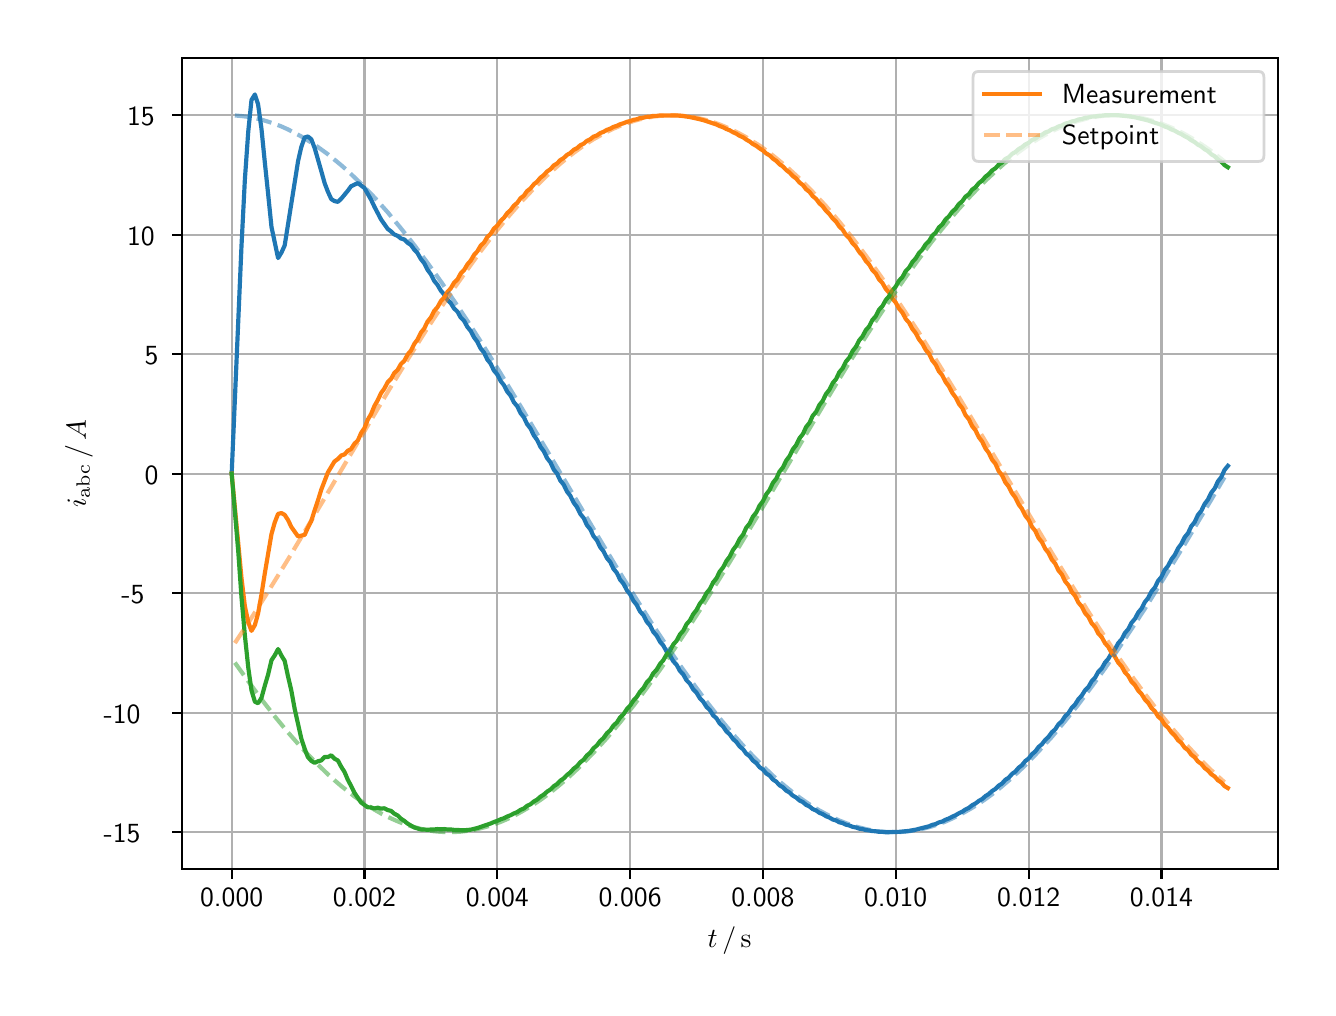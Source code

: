 \begingroup%
\makeatletter%
\begin{pgfpicture}%
\pgfpathrectangle{\pgfpointorigin}{\pgfqpoint{6.4in}{4.8in}}%
\pgfusepath{use as bounding box, clip}%
\begin{pgfscope}%
\pgfsetbuttcap%
\pgfsetmiterjoin%
\definecolor{currentfill}{rgb}{1.0,1.0,1.0}%
\pgfsetfillcolor{currentfill}%
\pgfsetlinewidth{0.0pt}%
\definecolor{currentstroke}{rgb}{1.0,1.0,1.0}%
\pgfsetstrokecolor{currentstroke}%
\pgfsetdash{}{0pt}%
\pgfpathmoveto{\pgfqpoint{0.0in}{0.0in}}%
\pgfpathlineto{\pgfqpoint{6.4in}{0.0in}}%
\pgfpathlineto{\pgfqpoint{6.4in}{4.8in}}%
\pgfpathlineto{\pgfqpoint{0.0in}{4.8in}}%
\pgfpathclose%
\pgfusepath{fill}%
\end{pgfscope}%
\begin{pgfscope}%
\pgfsetbuttcap%
\pgfsetmiterjoin%
\definecolor{currentfill}{rgb}{1.0,1.0,1.0}%
\pgfsetfillcolor{currentfill}%
\pgfsetlinewidth{0.0pt}%
\definecolor{currentstroke}{rgb}{0.0,0.0,0.0}%
\pgfsetstrokecolor{currentstroke}%
\pgfsetstrokeopacity{0.0}%
\pgfsetdash{}{0pt}%
\pgfpathmoveto{\pgfqpoint{0.771in}{0.593in}}%
\pgfpathlineto{\pgfqpoint{6.25in}{0.593in}}%
\pgfpathlineto{\pgfqpoint{6.25in}{4.65in}}%
\pgfpathlineto{\pgfqpoint{0.771in}{4.65in}}%
\pgfpathclose%
\pgfusepath{fill}%
\end{pgfscope}%
\begin{pgfscope}%
\pgfpathrectangle{\pgfqpoint{0.771in}{0.593in}}{\pgfqpoint{5.479in}{4.057in}}%
\pgfusepath{clip}%
\pgfsetrectcap%
\pgfsetroundjoin%
\pgfsetlinewidth{0.803pt}%
\definecolor{currentstroke}{rgb}{0.69,0.69,0.69}%
\pgfsetstrokecolor{currentstroke}%
\pgfsetdash{}{0pt}%
\pgfpathmoveto{\pgfqpoint{1.02in}{0.593in}}%
\pgfpathlineto{\pgfqpoint{1.02in}{4.65in}}%
\pgfusepath{stroke}%
\end{pgfscope}%
\begin{pgfscope}%
\pgfsetbuttcap%
\pgfsetroundjoin%
\definecolor{currentfill}{rgb}{0.0,0.0,0.0}%
\pgfsetfillcolor{currentfill}%
\pgfsetlinewidth{0.803pt}%
\definecolor{currentstroke}{rgb}{0.0,0.0,0.0}%
\pgfsetstrokecolor{currentstroke}%
\pgfsetdash{}{0pt}%
\pgfsys@defobject{currentmarker}{\pgfqpoint{0.0in}{-0.049in}}{\pgfqpoint{0.0in}{0.0in}}{%
\pgfpathmoveto{\pgfqpoint{0.0in}{0.0in}}%
\pgfpathlineto{\pgfqpoint{0.0in}{-0.049in}}%
\pgfusepath{stroke,fill}%
}%
\begin{pgfscope}%
\pgfsys@transformshift{1.02in}{0.593in}%
\pgfsys@useobject{currentmarker}{}%
\end{pgfscope}%
\end{pgfscope}%
\begin{pgfscope}%
\definecolor{textcolor}{rgb}{0.0,0.0,0.0}%
\pgfsetstrokecolor{textcolor}%
\pgfsetfillcolor{textcolor}%
\pgftext[x=1.02in,y=0.496in,,top]{\color{textcolor}\sffamily\fontsize{10.0}{12.0}\selectfont 0.000}%
\end{pgfscope}%
\begin{pgfscope}%
\pgfpathrectangle{\pgfqpoint{0.771in}{0.593in}}{\pgfqpoint{5.479in}{4.057in}}%
\pgfusepath{clip}%
\pgfsetrectcap%
\pgfsetroundjoin%
\pgfsetlinewidth{0.803pt}%
\definecolor{currentstroke}{rgb}{0.69,0.69,0.69}%
\pgfsetstrokecolor{currentstroke}%
\pgfsetdash{}{0pt}%
\pgfpathmoveto{\pgfqpoint{1.684in}{0.593in}}%
\pgfpathlineto{\pgfqpoint{1.684in}{4.65in}}%
\pgfusepath{stroke}%
\end{pgfscope}%
\begin{pgfscope}%
\pgfsetbuttcap%
\pgfsetroundjoin%
\definecolor{currentfill}{rgb}{0.0,0.0,0.0}%
\pgfsetfillcolor{currentfill}%
\pgfsetlinewidth{0.803pt}%
\definecolor{currentstroke}{rgb}{0.0,0.0,0.0}%
\pgfsetstrokecolor{currentstroke}%
\pgfsetdash{}{0pt}%
\pgfsys@defobject{currentmarker}{\pgfqpoint{0.0in}{-0.049in}}{\pgfqpoint{0.0in}{0.0in}}{%
\pgfpathmoveto{\pgfqpoint{0.0in}{0.0in}}%
\pgfpathlineto{\pgfqpoint{0.0in}{-0.049in}}%
\pgfusepath{stroke,fill}%
}%
\begin{pgfscope}%
\pgfsys@transformshift{1.684in}{0.593in}%
\pgfsys@useobject{currentmarker}{}%
\end{pgfscope}%
\end{pgfscope}%
\begin{pgfscope}%
\definecolor{textcolor}{rgb}{0.0,0.0,0.0}%
\pgfsetstrokecolor{textcolor}%
\pgfsetfillcolor{textcolor}%
\pgftext[x=1.684in,y=0.496in,,top]{\color{textcolor}\sffamily\fontsize{10.0}{12.0}\selectfont 0.002}%
\end{pgfscope}%
\begin{pgfscope}%
\pgfpathrectangle{\pgfqpoint{0.771in}{0.593in}}{\pgfqpoint{5.479in}{4.057in}}%
\pgfusepath{clip}%
\pgfsetrectcap%
\pgfsetroundjoin%
\pgfsetlinewidth{0.803pt}%
\definecolor{currentstroke}{rgb}{0.69,0.69,0.69}%
\pgfsetstrokecolor{currentstroke}%
\pgfsetdash{}{0pt}%
\pgfpathmoveto{\pgfqpoint{2.348in}{0.593in}}%
\pgfpathlineto{\pgfqpoint{2.348in}{4.65in}}%
\pgfusepath{stroke}%
\end{pgfscope}%
\begin{pgfscope}%
\pgfsetbuttcap%
\pgfsetroundjoin%
\definecolor{currentfill}{rgb}{0.0,0.0,0.0}%
\pgfsetfillcolor{currentfill}%
\pgfsetlinewidth{0.803pt}%
\definecolor{currentstroke}{rgb}{0.0,0.0,0.0}%
\pgfsetstrokecolor{currentstroke}%
\pgfsetdash{}{0pt}%
\pgfsys@defobject{currentmarker}{\pgfqpoint{0.0in}{-0.049in}}{\pgfqpoint{0.0in}{0.0in}}{%
\pgfpathmoveto{\pgfqpoint{0.0in}{0.0in}}%
\pgfpathlineto{\pgfqpoint{0.0in}{-0.049in}}%
\pgfusepath{stroke,fill}%
}%
\begin{pgfscope}%
\pgfsys@transformshift{2.348in}{0.593in}%
\pgfsys@useobject{currentmarker}{}%
\end{pgfscope}%
\end{pgfscope}%
\begin{pgfscope}%
\definecolor{textcolor}{rgb}{0.0,0.0,0.0}%
\pgfsetstrokecolor{textcolor}%
\pgfsetfillcolor{textcolor}%
\pgftext[x=2.348in,y=0.496in,,top]{\color{textcolor}\sffamily\fontsize{10.0}{12.0}\selectfont 0.004}%
\end{pgfscope}%
\begin{pgfscope}%
\pgfpathrectangle{\pgfqpoint{0.771in}{0.593in}}{\pgfqpoint{5.479in}{4.057in}}%
\pgfusepath{clip}%
\pgfsetrectcap%
\pgfsetroundjoin%
\pgfsetlinewidth{0.803pt}%
\definecolor{currentstroke}{rgb}{0.69,0.69,0.69}%
\pgfsetstrokecolor{currentstroke}%
\pgfsetdash{}{0pt}%
\pgfpathmoveto{\pgfqpoint{3.012in}{0.593in}}%
\pgfpathlineto{\pgfqpoint{3.012in}{4.65in}}%
\pgfusepath{stroke}%
\end{pgfscope}%
\begin{pgfscope}%
\pgfsetbuttcap%
\pgfsetroundjoin%
\definecolor{currentfill}{rgb}{0.0,0.0,0.0}%
\pgfsetfillcolor{currentfill}%
\pgfsetlinewidth{0.803pt}%
\definecolor{currentstroke}{rgb}{0.0,0.0,0.0}%
\pgfsetstrokecolor{currentstroke}%
\pgfsetdash{}{0pt}%
\pgfsys@defobject{currentmarker}{\pgfqpoint{0.0in}{-0.049in}}{\pgfqpoint{0.0in}{0.0in}}{%
\pgfpathmoveto{\pgfqpoint{0.0in}{0.0in}}%
\pgfpathlineto{\pgfqpoint{0.0in}{-0.049in}}%
\pgfusepath{stroke,fill}%
}%
\begin{pgfscope}%
\pgfsys@transformshift{3.012in}{0.593in}%
\pgfsys@useobject{currentmarker}{}%
\end{pgfscope}%
\end{pgfscope}%
\begin{pgfscope}%
\definecolor{textcolor}{rgb}{0.0,0.0,0.0}%
\pgfsetstrokecolor{textcolor}%
\pgfsetfillcolor{textcolor}%
\pgftext[x=3.012in,y=0.496in,,top]{\color{textcolor}\sffamily\fontsize{10.0}{12.0}\selectfont 0.006}%
\end{pgfscope}%
\begin{pgfscope}%
\pgfpathrectangle{\pgfqpoint{0.771in}{0.593in}}{\pgfqpoint{5.479in}{4.057in}}%
\pgfusepath{clip}%
\pgfsetrectcap%
\pgfsetroundjoin%
\pgfsetlinewidth{0.803pt}%
\definecolor{currentstroke}{rgb}{0.69,0.69,0.69}%
\pgfsetstrokecolor{currentstroke}%
\pgfsetdash{}{0pt}%
\pgfpathmoveto{\pgfqpoint{3.676in}{0.593in}}%
\pgfpathlineto{\pgfqpoint{3.676in}{4.65in}}%
\pgfusepath{stroke}%
\end{pgfscope}%
\begin{pgfscope}%
\pgfsetbuttcap%
\pgfsetroundjoin%
\definecolor{currentfill}{rgb}{0.0,0.0,0.0}%
\pgfsetfillcolor{currentfill}%
\pgfsetlinewidth{0.803pt}%
\definecolor{currentstroke}{rgb}{0.0,0.0,0.0}%
\pgfsetstrokecolor{currentstroke}%
\pgfsetdash{}{0pt}%
\pgfsys@defobject{currentmarker}{\pgfqpoint{0.0in}{-0.049in}}{\pgfqpoint{0.0in}{0.0in}}{%
\pgfpathmoveto{\pgfqpoint{0.0in}{0.0in}}%
\pgfpathlineto{\pgfqpoint{0.0in}{-0.049in}}%
\pgfusepath{stroke,fill}%
}%
\begin{pgfscope}%
\pgfsys@transformshift{3.676in}{0.593in}%
\pgfsys@useobject{currentmarker}{}%
\end{pgfscope}%
\end{pgfscope}%
\begin{pgfscope}%
\definecolor{textcolor}{rgb}{0.0,0.0,0.0}%
\pgfsetstrokecolor{textcolor}%
\pgfsetfillcolor{textcolor}%
\pgftext[x=3.676in,y=0.496in,,top]{\color{textcolor}\sffamily\fontsize{10.0}{12.0}\selectfont 0.008}%
\end{pgfscope}%
\begin{pgfscope}%
\pgfpathrectangle{\pgfqpoint{0.771in}{0.593in}}{\pgfqpoint{5.479in}{4.057in}}%
\pgfusepath{clip}%
\pgfsetrectcap%
\pgfsetroundjoin%
\pgfsetlinewidth{0.803pt}%
\definecolor{currentstroke}{rgb}{0.69,0.69,0.69}%
\pgfsetstrokecolor{currentstroke}%
\pgfsetdash{}{0pt}%
\pgfpathmoveto{\pgfqpoint{4.34in}{0.593in}}%
\pgfpathlineto{\pgfqpoint{4.34in}{4.65in}}%
\pgfusepath{stroke}%
\end{pgfscope}%
\begin{pgfscope}%
\pgfsetbuttcap%
\pgfsetroundjoin%
\definecolor{currentfill}{rgb}{0.0,0.0,0.0}%
\pgfsetfillcolor{currentfill}%
\pgfsetlinewidth{0.803pt}%
\definecolor{currentstroke}{rgb}{0.0,0.0,0.0}%
\pgfsetstrokecolor{currentstroke}%
\pgfsetdash{}{0pt}%
\pgfsys@defobject{currentmarker}{\pgfqpoint{0.0in}{-0.049in}}{\pgfqpoint{0.0in}{0.0in}}{%
\pgfpathmoveto{\pgfqpoint{0.0in}{0.0in}}%
\pgfpathlineto{\pgfqpoint{0.0in}{-0.049in}}%
\pgfusepath{stroke,fill}%
}%
\begin{pgfscope}%
\pgfsys@transformshift{4.34in}{0.593in}%
\pgfsys@useobject{currentmarker}{}%
\end{pgfscope}%
\end{pgfscope}%
\begin{pgfscope}%
\definecolor{textcolor}{rgb}{0.0,0.0,0.0}%
\pgfsetstrokecolor{textcolor}%
\pgfsetfillcolor{textcolor}%
\pgftext[x=4.34in,y=0.496in,,top]{\color{textcolor}\sffamily\fontsize{10.0}{12.0}\selectfont 0.010}%
\end{pgfscope}%
\begin{pgfscope}%
\pgfpathrectangle{\pgfqpoint{0.771in}{0.593in}}{\pgfqpoint{5.479in}{4.057in}}%
\pgfusepath{clip}%
\pgfsetrectcap%
\pgfsetroundjoin%
\pgfsetlinewidth{0.803pt}%
\definecolor{currentstroke}{rgb}{0.69,0.69,0.69}%
\pgfsetstrokecolor{currentstroke}%
\pgfsetdash{}{0pt}%
\pgfpathmoveto{\pgfqpoint{5.005in}{0.593in}}%
\pgfpathlineto{\pgfqpoint{5.005in}{4.65in}}%
\pgfusepath{stroke}%
\end{pgfscope}%
\begin{pgfscope}%
\pgfsetbuttcap%
\pgfsetroundjoin%
\definecolor{currentfill}{rgb}{0.0,0.0,0.0}%
\pgfsetfillcolor{currentfill}%
\pgfsetlinewidth{0.803pt}%
\definecolor{currentstroke}{rgb}{0.0,0.0,0.0}%
\pgfsetstrokecolor{currentstroke}%
\pgfsetdash{}{0pt}%
\pgfsys@defobject{currentmarker}{\pgfqpoint{0.0in}{-0.049in}}{\pgfqpoint{0.0in}{0.0in}}{%
\pgfpathmoveto{\pgfqpoint{0.0in}{0.0in}}%
\pgfpathlineto{\pgfqpoint{0.0in}{-0.049in}}%
\pgfusepath{stroke,fill}%
}%
\begin{pgfscope}%
\pgfsys@transformshift{5.005in}{0.593in}%
\pgfsys@useobject{currentmarker}{}%
\end{pgfscope}%
\end{pgfscope}%
\begin{pgfscope}%
\definecolor{textcolor}{rgb}{0.0,0.0,0.0}%
\pgfsetstrokecolor{textcolor}%
\pgfsetfillcolor{textcolor}%
\pgftext[x=5.005in,y=0.496in,,top]{\color{textcolor}\sffamily\fontsize{10.0}{12.0}\selectfont 0.012}%
\end{pgfscope}%
\begin{pgfscope}%
\pgfpathrectangle{\pgfqpoint{0.771in}{0.593in}}{\pgfqpoint{5.479in}{4.057in}}%
\pgfusepath{clip}%
\pgfsetrectcap%
\pgfsetroundjoin%
\pgfsetlinewidth{0.803pt}%
\definecolor{currentstroke}{rgb}{0.69,0.69,0.69}%
\pgfsetstrokecolor{currentstroke}%
\pgfsetdash{}{0pt}%
\pgfpathmoveto{\pgfqpoint{5.669in}{0.593in}}%
\pgfpathlineto{\pgfqpoint{5.669in}{4.65in}}%
\pgfusepath{stroke}%
\end{pgfscope}%
\begin{pgfscope}%
\pgfsetbuttcap%
\pgfsetroundjoin%
\definecolor{currentfill}{rgb}{0.0,0.0,0.0}%
\pgfsetfillcolor{currentfill}%
\pgfsetlinewidth{0.803pt}%
\definecolor{currentstroke}{rgb}{0.0,0.0,0.0}%
\pgfsetstrokecolor{currentstroke}%
\pgfsetdash{}{0pt}%
\pgfsys@defobject{currentmarker}{\pgfqpoint{0.0in}{-0.049in}}{\pgfqpoint{0.0in}{0.0in}}{%
\pgfpathmoveto{\pgfqpoint{0.0in}{0.0in}}%
\pgfpathlineto{\pgfqpoint{0.0in}{-0.049in}}%
\pgfusepath{stroke,fill}%
}%
\begin{pgfscope}%
\pgfsys@transformshift{5.669in}{0.593in}%
\pgfsys@useobject{currentmarker}{}%
\end{pgfscope}%
\end{pgfscope}%
\begin{pgfscope}%
\definecolor{textcolor}{rgb}{0.0,0.0,0.0}%
\pgfsetstrokecolor{textcolor}%
\pgfsetfillcolor{textcolor}%
\pgftext[x=5.669in,y=0.496in,,top]{\color{textcolor}\sffamily\fontsize{10.0}{12.0}\selectfont 0.014}%
\end{pgfscope}%
\begin{pgfscope}%
\definecolor{textcolor}{rgb}{0.0,0.0,0.0}%
\pgfsetstrokecolor{textcolor}%
\pgfsetfillcolor{textcolor}%
\pgftext[x=3.51in,y=0.306in,,top]{\color{textcolor}\sffamily\fontsize{10.0}{12.0}\selectfont \(\displaystyle t\,/\,\mathrm{s}\)}%
\end{pgfscope}%
\begin{pgfscope}%
\pgfpathrectangle{\pgfqpoint{0.771in}{0.593in}}{\pgfqpoint{5.479in}{4.057in}}%
\pgfusepath{clip}%
\pgfsetrectcap%
\pgfsetroundjoin%
\pgfsetlinewidth{0.803pt}%
\definecolor{currentstroke}{rgb}{0.69,0.69,0.69}%
\pgfsetstrokecolor{currentstroke}%
\pgfsetdash{}{0pt}%
\pgfpathmoveto{\pgfqpoint{0.771in}{0.778in}}%
\pgfpathlineto{\pgfqpoint{6.25in}{0.778in}}%
\pgfusepath{stroke}%
\end{pgfscope}%
\begin{pgfscope}%
\pgfsetbuttcap%
\pgfsetroundjoin%
\definecolor{currentfill}{rgb}{0.0,0.0,0.0}%
\pgfsetfillcolor{currentfill}%
\pgfsetlinewidth{0.803pt}%
\definecolor{currentstroke}{rgb}{0.0,0.0,0.0}%
\pgfsetstrokecolor{currentstroke}%
\pgfsetdash{}{0pt}%
\pgfsys@defobject{currentmarker}{\pgfqpoint{-0.049in}{0.0in}}{\pgfqpoint{0.0in}{0.0in}}{%
\pgfpathmoveto{\pgfqpoint{0.0in}{0.0in}}%
\pgfpathlineto{\pgfqpoint{-0.049in}{0.0in}}%
\pgfusepath{stroke,fill}%
}%
\begin{pgfscope}%
\pgfsys@transformshift{0.771in}{0.778in}%
\pgfsys@useobject{currentmarker}{}%
\end{pgfscope}%
\end{pgfscope}%
\begin{pgfscope}%
\definecolor{textcolor}{rgb}{0.0,0.0,0.0}%
\pgfsetstrokecolor{textcolor}%
\pgfsetfillcolor{textcolor}%
\pgftext[x=0.38in, y=0.725in, left, base]{\color{textcolor}\sffamily\fontsize{10.0}{12.0}\selectfont −15}%
\end{pgfscope}%
\begin{pgfscope}%
\pgfpathrectangle{\pgfqpoint{0.771in}{0.593in}}{\pgfqpoint{5.479in}{4.057in}}%
\pgfusepath{clip}%
\pgfsetrectcap%
\pgfsetroundjoin%
\pgfsetlinewidth{0.803pt}%
\definecolor{currentstroke}{rgb}{0.69,0.69,0.69}%
\pgfsetstrokecolor{currentstroke}%
\pgfsetdash{}{0pt}%
\pgfpathmoveto{\pgfqpoint{0.771in}{1.375in}}%
\pgfpathlineto{\pgfqpoint{6.25in}{1.375in}}%
\pgfusepath{stroke}%
\end{pgfscope}%
\begin{pgfscope}%
\pgfsetbuttcap%
\pgfsetroundjoin%
\definecolor{currentfill}{rgb}{0.0,0.0,0.0}%
\pgfsetfillcolor{currentfill}%
\pgfsetlinewidth{0.803pt}%
\definecolor{currentstroke}{rgb}{0.0,0.0,0.0}%
\pgfsetstrokecolor{currentstroke}%
\pgfsetdash{}{0pt}%
\pgfsys@defobject{currentmarker}{\pgfqpoint{-0.049in}{0.0in}}{\pgfqpoint{0.0in}{0.0in}}{%
\pgfpathmoveto{\pgfqpoint{0.0in}{0.0in}}%
\pgfpathlineto{\pgfqpoint{-0.049in}{0.0in}}%
\pgfusepath{stroke,fill}%
}%
\begin{pgfscope}%
\pgfsys@transformshift{0.771in}{1.375in}%
\pgfsys@useobject{currentmarker}{}%
\end{pgfscope}%
\end{pgfscope}%
\begin{pgfscope}%
\definecolor{textcolor}{rgb}{0.0,0.0,0.0}%
\pgfsetstrokecolor{textcolor}%
\pgfsetfillcolor{textcolor}%
\pgftext[x=0.38in, y=1.322in, left, base]{\color{textcolor}\sffamily\fontsize{10.0}{12.0}\selectfont −10}%
\end{pgfscope}%
\begin{pgfscope}%
\pgfpathrectangle{\pgfqpoint{0.771in}{0.593in}}{\pgfqpoint{5.479in}{4.057in}}%
\pgfusepath{clip}%
\pgfsetrectcap%
\pgfsetroundjoin%
\pgfsetlinewidth{0.803pt}%
\definecolor{currentstroke}{rgb}{0.69,0.69,0.69}%
\pgfsetstrokecolor{currentstroke}%
\pgfsetdash{}{0pt}%
\pgfpathmoveto{\pgfqpoint{0.771in}{1.972in}}%
\pgfpathlineto{\pgfqpoint{6.25in}{1.972in}}%
\pgfusepath{stroke}%
\end{pgfscope}%
\begin{pgfscope}%
\pgfsetbuttcap%
\pgfsetroundjoin%
\definecolor{currentfill}{rgb}{0.0,0.0,0.0}%
\pgfsetfillcolor{currentfill}%
\pgfsetlinewidth{0.803pt}%
\definecolor{currentstroke}{rgb}{0.0,0.0,0.0}%
\pgfsetstrokecolor{currentstroke}%
\pgfsetdash{}{0pt}%
\pgfsys@defobject{currentmarker}{\pgfqpoint{-0.049in}{0.0in}}{\pgfqpoint{0.0in}{0.0in}}{%
\pgfpathmoveto{\pgfqpoint{0.0in}{0.0in}}%
\pgfpathlineto{\pgfqpoint{-0.049in}{0.0in}}%
\pgfusepath{stroke,fill}%
}%
\begin{pgfscope}%
\pgfsys@transformshift{0.771in}{1.972in}%
\pgfsys@useobject{currentmarker}{}%
\end{pgfscope}%
\end{pgfscope}%
\begin{pgfscope}%
\definecolor{textcolor}{rgb}{0.0,0.0,0.0}%
\pgfsetstrokecolor{textcolor}%
\pgfsetfillcolor{textcolor}%
\pgftext[x=0.469in, y=1.92in, left, base]{\color{textcolor}\sffamily\fontsize{10.0}{12.0}\selectfont −5}%
\end{pgfscope}%
\begin{pgfscope}%
\pgfpathrectangle{\pgfqpoint{0.771in}{0.593in}}{\pgfqpoint{5.479in}{4.057in}}%
\pgfusepath{clip}%
\pgfsetrectcap%
\pgfsetroundjoin%
\pgfsetlinewidth{0.803pt}%
\definecolor{currentstroke}{rgb}{0.69,0.69,0.69}%
\pgfsetstrokecolor{currentstroke}%
\pgfsetdash{}{0pt}%
\pgfpathmoveto{\pgfqpoint{0.771in}{2.57in}}%
\pgfpathlineto{\pgfqpoint{6.25in}{2.57in}}%
\pgfusepath{stroke}%
\end{pgfscope}%
\begin{pgfscope}%
\pgfsetbuttcap%
\pgfsetroundjoin%
\definecolor{currentfill}{rgb}{0.0,0.0,0.0}%
\pgfsetfillcolor{currentfill}%
\pgfsetlinewidth{0.803pt}%
\definecolor{currentstroke}{rgb}{0.0,0.0,0.0}%
\pgfsetstrokecolor{currentstroke}%
\pgfsetdash{}{0pt}%
\pgfsys@defobject{currentmarker}{\pgfqpoint{-0.049in}{0.0in}}{\pgfqpoint{0.0in}{0.0in}}{%
\pgfpathmoveto{\pgfqpoint{0.0in}{0.0in}}%
\pgfpathlineto{\pgfqpoint{-0.049in}{0.0in}}%
\pgfusepath{stroke,fill}%
}%
\begin{pgfscope}%
\pgfsys@transformshift{0.771in}{2.57in}%
\pgfsys@useobject{currentmarker}{}%
\end{pgfscope}%
\end{pgfscope}%
\begin{pgfscope}%
\definecolor{textcolor}{rgb}{0.0,0.0,0.0}%
\pgfsetstrokecolor{textcolor}%
\pgfsetfillcolor{textcolor}%
\pgftext[x=0.585in, y=2.517in, left, base]{\color{textcolor}\sffamily\fontsize{10.0}{12.0}\selectfont 0}%
\end{pgfscope}%
\begin{pgfscope}%
\pgfpathrectangle{\pgfqpoint{0.771in}{0.593in}}{\pgfqpoint{5.479in}{4.057in}}%
\pgfusepath{clip}%
\pgfsetrectcap%
\pgfsetroundjoin%
\pgfsetlinewidth{0.803pt}%
\definecolor{currentstroke}{rgb}{0.69,0.69,0.69}%
\pgfsetstrokecolor{currentstroke}%
\pgfsetdash{}{0pt}%
\pgfpathmoveto{\pgfqpoint{0.771in}{3.167in}}%
\pgfpathlineto{\pgfqpoint{6.25in}{3.167in}}%
\pgfusepath{stroke}%
\end{pgfscope}%
\begin{pgfscope}%
\pgfsetbuttcap%
\pgfsetroundjoin%
\definecolor{currentfill}{rgb}{0.0,0.0,0.0}%
\pgfsetfillcolor{currentfill}%
\pgfsetlinewidth{0.803pt}%
\definecolor{currentstroke}{rgb}{0.0,0.0,0.0}%
\pgfsetstrokecolor{currentstroke}%
\pgfsetdash{}{0pt}%
\pgfsys@defobject{currentmarker}{\pgfqpoint{-0.049in}{0.0in}}{\pgfqpoint{0.0in}{0.0in}}{%
\pgfpathmoveto{\pgfqpoint{0.0in}{0.0in}}%
\pgfpathlineto{\pgfqpoint{-0.049in}{0.0in}}%
\pgfusepath{stroke,fill}%
}%
\begin{pgfscope}%
\pgfsys@transformshift{0.771in}{3.167in}%
\pgfsys@useobject{currentmarker}{}%
\end{pgfscope}%
\end{pgfscope}%
\begin{pgfscope}%
\definecolor{textcolor}{rgb}{0.0,0.0,0.0}%
\pgfsetstrokecolor{textcolor}%
\pgfsetfillcolor{textcolor}%
\pgftext[x=0.585in, y=3.114in, left, base]{\color{textcolor}\sffamily\fontsize{10.0}{12.0}\selectfont 5}%
\end{pgfscope}%
\begin{pgfscope}%
\pgfpathrectangle{\pgfqpoint{0.771in}{0.593in}}{\pgfqpoint{5.479in}{4.057in}}%
\pgfusepath{clip}%
\pgfsetrectcap%
\pgfsetroundjoin%
\pgfsetlinewidth{0.803pt}%
\definecolor{currentstroke}{rgb}{0.69,0.69,0.69}%
\pgfsetstrokecolor{currentstroke}%
\pgfsetdash{}{0pt}%
\pgfpathmoveto{\pgfqpoint{0.771in}{3.765in}}%
\pgfpathlineto{\pgfqpoint{6.25in}{3.765in}}%
\pgfusepath{stroke}%
\end{pgfscope}%
\begin{pgfscope}%
\pgfsetbuttcap%
\pgfsetroundjoin%
\definecolor{currentfill}{rgb}{0.0,0.0,0.0}%
\pgfsetfillcolor{currentfill}%
\pgfsetlinewidth{0.803pt}%
\definecolor{currentstroke}{rgb}{0.0,0.0,0.0}%
\pgfsetstrokecolor{currentstroke}%
\pgfsetdash{}{0pt}%
\pgfsys@defobject{currentmarker}{\pgfqpoint{-0.049in}{0.0in}}{\pgfqpoint{0.0in}{0.0in}}{%
\pgfpathmoveto{\pgfqpoint{0.0in}{0.0in}}%
\pgfpathlineto{\pgfqpoint{-0.049in}{0.0in}}%
\pgfusepath{stroke,fill}%
}%
\begin{pgfscope}%
\pgfsys@transformshift{0.771in}{3.765in}%
\pgfsys@useobject{currentmarker}{}%
\end{pgfscope}%
\end{pgfscope}%
\begin{pgfscope}%
\definecolor{textcolor}{rgb}{0.0,0.0,0.0}%
\pgfsetstrokecolor{textcolor}%
\pgfsetfillcolor{textcolor}%
\pgftext[x=0.497in, y=3.712in, left, base]{\color{textcolor}\sffamily\fontsize{10.0}{12.0}\selectfont 10}%
\end{pgfscope}%
\begin{pgfscope}%
\pgfpathrectangle{\pgfqpoint{0.771in}{0.593in}}{\pgfqpoint{5.479in}{4.057in}}%
\pgfusepath{clip}%
\pgfsetrectcap%
\pgfsetroundjoin%
\pgfsetlinewidth{0.803pt}%
\definecolor{currentstroke}{rgb}{0.69,0.69,0.69}%
\pgfsetstrokecolor{currentstroke}%
\pgfsetdash{}{0pt}%
\pgfpathmoveto{\pgfqpoint{0.771in}{4.362in}}%
\pgfpathlineto{\pgfqpoint{6.25in}{4.362in}}%
\pgfusepath{stroke}%
\end{pgfscope}%
\begin{pgfscope}%
\pgfsetbuttcap%
\pgfsetroundjoin%
\definecolor{currentfill}{rgb}{0.0,0.0,0.0}%
\pgfsetfillcolor{currentfill}%
\pgfsetlinewidth{0.803pt}%
\definecolor{currentstroke}{rgb}{0.0,0.0,0.0}%
\pgfsetstrokecolor{currentstroke}%
\pgfsetdash{}{0pt}%
\pgfsys@defobject{currentmarker}{\pgfqpoint{-0.049in}{0.0in}}{\pgfqpoint{0.0in}{0.0in}}{%
\pgfpathmoveto{\pgfqpoint{0.0in}{0.0in}}%
\pgfpathlineto{\pgfqpoint{-0.049in}{0.0in}}%
\pgfusepath{stroke,fill}%
}%
\begin{pgfscope}%
\pgfsys@transformshift{0.771in}{4.362in}%
\pgfsys@useobject{currentmarker}{}%
\end{pgfscope}%
\end{pgfscope}%
\begin{pgfscope}%
\definecolor{textcolor}{rgb}{0.0,0.0,0.0}%
\pgfsetstrokecolor{textcolor}%
\pgfsetfillcolor{textcolor}%
\pgftext[x=0.497in, y=4.309in, left, base]{\color{textcolor}\sffamily\fontsize{10.0}{12.0}\selectfont 15}%
\end{pgfscope}%
\begin{pgfscope}%
\definecolor{textcolor}{rgb}{0.0,0.0,0.0}%
\pgfsetstrokecolor{textcolor}%
\pgfsetfillcolor{textcolor}%
\pgftext[x=0.325in,y=2.621in,,bottom,rotate=90.0]{\color{textcolor}\sffamily\fontsize{10.0}{12.0}\selectfont \(\displaystyle i_{\mathrm{abc}}\,/\,A\)}%
\end{pgfscope}%
\begin{pgfscope}%
\pgfpathrectangle{\pgfqpoint{0.771in}{0.593in}}{\pgfqpoint{5.479in}{4.057in}}%
\pgfusepath{clip}%
\pgfsetrectcap%
\pgfsetroundjoin%
\pgfsetlinewidth{1.506pt}%
\definecolor{currentstroke}{rgb}{0.122,0.467,0.706}%
\pgfsetstrokecolor{currentstroke}%
\pgfsetdash{}{0pt}%
\pgfpathmoveto{\pgfqpoint{1.02in}{2.57in}}%
\pgfpathlineto{\pgfqpoint{1.069in}{3.707in}}%
\pgfpathlineto{\pgfqpoint{1.086in}{4.041in}}%
\pgfpathlineto{\pgfqpoint{1.103in}{4.282in}}%
\pgfpathlineto{\pgfqpoint{1.119in}{4.438in}}%
\pgfpathlineto{\pgfqpoint{1.136in}{4.466in}}%
\pgfpathlineto{\pgfqpoint{1.152in}{4.417in}}%
\pgfpathlineto{\pgfqpoint{1.169in}{4.294in}}%
\pgfpathlineto{\pgfqpoint{1.186in}{4.124in}}%
\pgfpathlineto{\pgfqpoint{1.202in}{3.971in}}%
\pgfpathlineto{\pgfqpoint{1.219in}{3.804in}}%
\pgfpathlineto{\pgfqpoint{1.252in}{3.648in}}%
\pgfpathlineto{\pgfqpoint{1.269in}{3.676in}}%
\pgfpathlineto{\pgfqpoint{1.285in}{3.711in}}%
\pgfpathlineto{\pgfqpoint{1.352in}{4.133in}}%
\pgfpathlineto{\pgfqpoint{1.368in}{4.203in}}%
\pgfpathlineto{\pgfqpoint{1.385in}{4.251in}}%
\pgfpathlineto{\pgfqpoint{1.401in}{4.256in}}%
\pgfpathlineto{\pgfqpoint{1.418in}{4.242in}}%
\pgfpathlineto{\pgfqpoint{1.435in}{4.198in}}%
\pgfpathlineto{\pgfqpoint{1.468in}{4.083in}}%
\pgfpathlineto{\pgfqpoint{1.485in}{4.022in}}%
\pgfpathlineto{\pgfqpoint{1.501in}{3.98in}}%
\pgfpathlineto{\pgfqpoint{1.518in}{3.943in}}%
\pgfpathlineto{\pgfqpoint{1.534in}{3.933in}}%
\pgfpathlineto{\pgfqpoint{1.551in}{3.929in}}%
\pgfpathlineto{\pgfqpoint{1.568in}{3.945in}}%
\pgfpathlineto{\pgfqpoint{1.601in}{3.985in}}%
\pgfpathlineto{\pgfqpoint{1.617in}{4.007in}}%
\pgfpathlineto{\pgfqpoint{1.651in}{4.023in}}%
\pgfpathlineto{\pgfqpoint{1.684in}{3.998in}}%
\pgfpathlineto{\pgfqpoint{1.717in}{3.94in}}%
\pgfpathlineto{\pgfqpoint{1.734in}{3.904in}}%
\pgfpathlineto{\pgfqpoint{1.767in}{3.841in}}%
\pgfpathlineto{\pgfqpoint{1.8in}{3.794in}}%
\pgfpathlineto{\pgfqpoint{1.817in}{3.781in}}%
\pgfpathlineto{\pgfqpoint{1.833in}{3.766in}}%
\pgfpathlineto{\pgfqpoint{1.85in}{3.759in}}%
\pgfpathlineto{\pgfqpoint{1.866in}{3.746in}}%
\pgfpathlineto{\pgfqpoint{1.883in}{3.741in}}%
\pgfpathlineto{\pgfqpoint{1.9in}{3.724in}}%
\pgfpathlineto{\pgfqpoint{1.916in}{3.714in}}%
\pgfpathlineto{\pgfqpoint{1.933in}{3.69in}}%
\pgfpathlineto{\pgfqpoint{1.949in}{3.673in}}%
\pgfpathlineto{\pgfqpoint{1.966in}{3.643in}}%
\pgfpathlineto{\pgfqpoint{1.983in}{3.622in}}%
\pgfpathlineto{\pgfqpoint{1.999in}{3.59in}}%
\pgfpathlineto{\pgfqpoint{2.016in}{3.567in}}%
\pgfpathlineto{\pgfqpoint{2.032in}{3.535in}}%
\pgfpathlineto{\pgfqpoint{2.049in}{3.514in}}%
\pgfpathlineto{\pgfqpoint{2.066in}{3.485in}}%
\pgfpathlineto{\pgfqpoint{2.082in}{3.466in}}%
\pgfpathlineto{\pgfqpoint{2.099in}{3.439in}}%
\pgfpathlineto{\pgfqpoint{2.115in}{3.423in}}%
\pgfpathlineto{\pgfqpoint{2.132in}{3.396in}}%
\pgfpathlineto{\pgfqpoint{2.149in}{3.38in}}%
\pgfpathlineto{\pgfqpoint{2.165in}{3.351in}}%
\pgfpathlineto{\pgfqpoint{2.182in}{3.334in}}%
\pgfpathlineto{\pgfqpoint{2.199in}{3.303in}}%
\pgfpathlineto{\pgfqpoint{2.215in}{3.284in}}%
\pgfpathlineto{\pgfqpoint{2.232in}{3.251in}}%
\pgfpathlineto{\pgfqpoint{2.248in}{3.23in}}%
\pgfpathlineto{\pgfqpoint{2.265in}{3.196in}}%
\pgfpathlineto{\pgfqpoint{2.282in}{3.175in}}%
\pgfpathlineto{\pgfqpoint{2.298in}{3.141in}}%
\pgfpathlineto{\pgfqpoint{2.315in}{3.12in}}%
\pgfpathlineto{\pgfqpoint{2.331in}{3.086in}}%
\pgfpathlineto{\pgfqpoint{2.348in}{3.066in}}%
\pgfpathlineto{\pgfqpoint{2.365in}{3.033in}}%
\pgfpathlineto{\pgfqpoint{2.381in}{3.013in}}%
\pgfpathlineto{\pgfqpoint{2.398in}{2.98in}}%
\pgfpathlineto{\pgfqpoint{2.414in}{2.961in}}%
\pgfpathlineto{\pgfqpoint{2.431in}{2.927in}}%
\pgfpathlineto{\pgfqpoint{2.448in}{2.907in}}%
\pgfpathlineto{\pgfqpoint{2.464in}{2.873in}}%
\pgfpathlineto{\pgfqpoint{2.481in}{2.852in}}%
\pgfpathlineto{\pgfqpoint{2.497in}{2.818in}}%
\pgfpathlineto{\pgfqpoint{2.514in}{2.796in}}%
\pgfpathlineto{\pgfqpoint{2.531in}{2.761in}}%
\pgfpathlineto{\pgfqpoint{2.547in}{2.739in}}%
\pgfpathlineto{\pgfqpoint{2.564in}{2.704in}}%
\pgfpathlineto{\pgfqpoint{2.58in}{2.683in}}%
\pgfpathlineto{\pgfqpoint{2.597in}{2.648in}}%
\pgfpathlineto{\pgfqpoint{2.614in}{2.626in}}%
\pgfpathlineto{\pgfqpoint{2.63in}{2.591in}}%
\pgfpathlineto{\pgfqpoint{2.647in}{2.57in}}%
\pgfpathlineto{\pgfqpoint{2.663in}{2.536in}}%
\pgfpathlineto{\pgfqpoint{2.68in}{2.515in}}%
\pgfpathlineto{\pgfqpoint{2.697in}{2.48in}}%
\pgfpathlineto{\pgfqpoint{2.713in}{2.46in}}%
\pgfpathlineto{\pgfqpoint{2.73in}{2.425in}}%
\pgfpathlineto{\pgfqpoint{2.746in}{2.404in}}%
\pgfpathlineto{\pgfqpoint{2.763in}{2.369in}}%
\pgfpathlineto{\pgfqpoint{2.78in}{2.348in}}%
\pgfpathlineto{\pgfqpoint{2.796in}{2.313in}}%
\pgfpathlineto{\pgfqpoint{2.813in}{2.292in}}%
\pgfpathlineto{\pgfqpoint{2.829in}{2.258in}}%
\pgfpathlineto{\pgfqpoint{2.846in}{2.237in}}%
\pgfpathlineto{\pgfqpoint{2.863in}{2.202in}}%
\pgfpathlineto{\pgfqpoint{2.879in}{2.182in}}%
\pgfpathlineto{\pgfqpoint{2.896in}{2.148in}}%
\pgfpathlineto{\pgfqpoint{2.913in}{2.128in}}%
\pgfpathlineto{\pgfqpoint{2.929in}{2.094in}}%
\pgfpathlineto{\pgfqpoint{2.946in}{2.074in}}%
\pgfpathlineto{\pgfqpoint{2.962in}{2.04in}}%
\pgfpathlineto{\pgfqpoint{2.979in}{2.02in}}%
\pgfpathlineto{\pgfqpoint{2.996in}{1.987in}}%
\pgfpathlineto{\pgfqpoint{3.012in}{1.967in}}%
\pgfpathlineto{\pgfqpoint{3.029in}{1.934in}}%
\pgfpathlineto{\pgfqpoint{3.045in}{1.914in}}%
\pgfpathlineto{\pgfqpoint{3.062in}{1.881in}}%
\pgfpathlineto{\pgfqpoint{3.079in}{1.862in}}%
\pgfpathlineto{\pgfqpoint{3.095in}{1.83in}}%
\pgfpathlineto{\pgfqpoint{3.112in}{1.811in}}%
\pgfpathlineto{\pgfqpoint{3.128in}{1.779in}}%
\pgfpathlineto{\pgfqpoint{3.145in}{1.76in}}%
\pgfpathlineto{\pgfqpoint{3.162in}{1.729in}}%
\pgfpathlineto{\pgfqpoint{3.178in}{1.711in}}%
\pgfpathlineto{\pgfqpoint{3.195in}{1.68in}}%
\pgfpathlineto{\pgfqpoint{3.211in}{1.662in}}%
\pgfpathlineto{\pgfqpoint{3.228in}{1.632in}}%
\pgfpathlineto{\pgfqpoint{3.245in}{1.614in}}%
\pgfpathlineto{\pgfqpoint{3.261in}{1.584in}}%
\pgfpathlineto{\pgfqpoint{3.278in}{1.566in}}%
\pgfpathlineto{\pgfqpoint{3.294in}{1.537in}}%
\pgfpathlineto{\pgfqpoint{3.311in}{1.52in}}%
\pgfpathlineto{\pgfqpoint{3.328in}{1.491in}}%
\pgfpathlineto{\pgfqpoint{3.344in}{1.475in}}%
\pgfpathlineto{\pgfqpoint{3.361in}{1.447in}}%
\pgfpathlineto{\pgfqpoint{3.377in}{1.431in}}%
\pgfpathlineto{\pgfqpoint{3.394in}{1.404in}}%
\pgfpathlineto{\pgfqpoint{3.411in}{1.388in}}%
\pgfpathlineto{\pgfqpoint{3.427in}{1.362in}}%
\pgfpathlineto{\pgfqpoint{3.444in}{1.347in}}%
\pgfpathlineto{\pgfqpoint{3.46in}{1.321in}}%
\pgfpathlineto{\pgfqpoint{3.477in}{1.306in}}%
\pgfpathlineto{\pgfqpoint{3.494in}{1.281in}}%
\pgfpathlineto{\pgfqpoint{3.51in}{1.267in}}%
\pgfpathlineto{\pgfqpoint{3.527in}{1.243in}}%
\pgfpathlineto{\pgfqpoint{3.543in}{1.229in}}%
\pgfpathlineto{\pgfqpoint{3.56in}{1.206in}}%
\pgfpathlineto{\pgfqpoint{3.577in}{1.192in}}%
\pgfpathlineto{\pgfqpoint{3.593in}{1.17in}}%
\pgfpathlineto{\pgfqpoint{3.61in}{1.157in}}%
\pgfpathlineto{\pgfqpoint{3.626in}{1.136in}}%
\pgfpathlineto{\pgfqpoint{3.643in}{1.123in}}%
\pgfpathlineto{\pgfqpoint{3.66in}{1.102in}}%
\pgfpathlineto{\pgfqpoint{3.676in}{1.091in}}%
\pgfpathlineto{\pgfqpoint{3.693in}{1.071in}}%
\pgfpathlineto{\pgfqpoint{3.71in}{1.06in}}%
\pgfpathlineto{\pgfqpoint{3.726in}{1.041in}}%
\pgfpathlineto{\pgfqpoint{3.743in}{1.03in}}%
\pgfpathlineto{\pgfqpoint{3.759in}{1.012in}}%
\pgfpathlineto{\pgfqpoint{3.776in}{1.002in}}%
\pgfpathlineto{\pgfqpoint{3.793in}{0.985in}}%
\pgfpathlineto{\pgfqpoint{3.809in}{0.976in}}%
\pgfpathlineto{\pgfqpoint{3.826in}{0.96in}}%
\pgfpathlineto{\pgfqpoint{3.842in}{0.951in}}%
\pgfpathlineto{\pgfqpoint{3.859in}{0.936in}}%
\pgfpathlineto{\pgfqpoint{3.876in}{0.928in}}%
\pgfpathlineto{\pgfqpoint{3.892in}{0.914in}}%
\pgfpathlineto{\pgfqpoint{3.909in}{0.906in}}%
\pgfpathlineto{\pgfqpoint{3.925in}{0.893in}}%
\pgfpathlineto{\pgfqpoint{3.942in}{0.886in}}%
\pgfpathlineto{\pgfqpoint{3.959in}{0.874in}}%
\pgfpathlineto{\pgfqpoint{3.975in}{0.868in}}%
\pgfpathlineto{\pgfqpoint{3.992in}{0.857in}}%
\pgfpathlineto{\pgfqpoint{4.008in}{0.851in}}%
\pgfpathlineto{\pgfqpoint{4.025in}{0.841in}}%
\pgfpathlineto{\pgfqpoint{4.042in}{0.836in}}%
\pgfpathlineto{\pgfqpoint{4.058in}{0.827in}}%
\pgfpathlineto{\pgfqpoint{4.075in}{0.823in}}%
\pgfpathlineto{\pgfqpoint{4.091in}{0.815in}}%
\pgfpathlineto{\pgfqpoint{4.108in}{0.811in}}%
\pgfpathlineto{\pgfqpoint{4.125in}{0.804in}}%
\pgfpathlineto{\pgfqpoint{4.141in}{0.801in}}%
\pgfpathlineto{\pgfqpoint{4.158in}{0.795in}}%
\pgfpathlineto{\pgfqpoint{4.174in}{0.793in}}%
\pgfpathlineto{\pgfqpoint{4.191in}{0.788in}}%
\pgfpathlineto{\pgfqpoint{4.208in}{0.786in}}%
\pgfpathlineto{\pgfqpoint{4.224in}{0.783in}}%
\pgfpathlineto{\pgfqpoint{4.241in}{0.782in}}%
\pgfpathlineto{\pgfqpoint{4.257in}{0.779in}}%
\pgfpathlineto{\pgfqpoint{4.274in}{0.779in}}%
\pgfpathlineto{\pgfqpoint{4.291in}{0.777in}}%
\pgfpathlineto{\pgfqpoint{4.357in}{0.779in}}%
\pgfpathlineto{\pgfqpoint{4.407in}{0.784in}}%
\pgfpathlineto{\pgfqpoint{4.44in}{0.79in}}%
\pgfpathlineto{\pgfqpoint{4.507in}{0.807in}}%
\pgfpathlineto{\pgfqpoint{4.523in}{0.814in}}%
\pgfpathlineto{\pgfqpoint{4.54in}{0.818in}}%
\pgfpathlineto{\pgfqpoint{4.556in}{0.826in}}%
\pgfpathlineto{\pgfqpoint{4.573in}{0.831in}}%
\pgfpathlineto{\pgfqpoint{4.59in}{0.84in}}%
\pgfpathlineto{\pgfqpoint{4.606in}{0.846in}}%
\pgfpathlineto{\pgfqpoint{4.623in}{0.855in}}%
\pgfpathlineto{\pgfqpoint{4.639in}{0.862in}}%
\pgfpathlineto{\pgfqpoint{4.656in}{0.872in}}%
\pgfpathlineto{\pgfqpoint{4.673in}{0.88in}}%
\pgfpathlineto{\pgfqpoint{4.689in}{0.891in}}%
\pgfpathlineto{\pgfqpoint{4.706in}{0.899in}}%
\pgfpathlineto{\pgfqpoint{4.722in}{0.912in}}%
\pgfpathlineto{\pgfqpoint{4.739in}{0.921in}}%
\pgfpathlineto{\pgfqpoint{4.756in}{0.934in}}%
\pgfpathlineto{\pgfqpoint{4.772in}{0.943in}}%
\pgfpathlineto{\pgfqpoint{4.789in}{0.958in}}%
\pgfpathlineto{\pgfqpoint{4.805in}{0.968in}}%
\pgfpathlineto{\pgfqpoint{4.822in}{0.983in}}%
\pgfpathlineto{\pgfqpoint{4.839in}{0.994in}}%
\pgfpathlineto{\pgfqpoint{4.855in}{1.01in}}%
\pgfpathlineto{\pgfqpoint{4.872in}{1.021in}}%
\pgfpathlineto{\pgfqpoint{4.888in}{1.039in}}%
\pgfpathlineto{\pgfqpoint{4.905in}{1.05in}}%
\pgfpathlineto{\pgfqpoint{4.922in}{1.069in}}%
\pgfpathlineto{\pgfqpoint{4.938in}{1.08in}}%
\pgfpathlineto{\pgfqpoint{4.955in}{1.1in}}%
\pgfpathlineto{\pgfqpoint{4.971in}{1.112in}}%
\pgfpathlineto{\pgfqpoint{4.988in}{1.133in}}%
\pgfpathlineto{\pgfqpoint{5.005in}{1.146in}}%
\pgfpathlineto{\pgfqpoint{5.021in}{1.167in}}%
\pgfpathlineto{\pgfqpoint{5.038in}{1.181in}}%
\pgfpathlineto{\pgfqpoint{5.054in}{1.203in}}%
\pgfpathlineto{\pgfqpoint{5.071in}{1.217in}}%
\pgfpathlineto{\pgfqpoint{5.088in}{1.239in}}%
\pgfpathlineto{\pgfqpoint{5.104in}{1.254in}}%
\pgfpathlineto{\pgfqpoint{5.121in}{1.277in}}%
\pgfpathlineto{\pgfqpoint{5.138in}{1.292in}}%
\pgfpathlineto{\pgfqpoint{5.154in}{1.317in}}%
\pgfpathlineto{\pgfqpoint{5.171in}{1.332in}}%
\pgfpathlineto{\pgfqpoint{5.187in}{1.357in}}%
\pgfpathlineto{\pgfqpoint{5.204in}{1.373in}}%
\pgfpathlineto{\pgfqpoint{5.221in}{1.4in}}%
\pgfpathlineto{\pgfqpoint{5.237in}{1.416in}}%
\pgfpathlineto{\pgfqpoint{5.254in}{1.443in}}%
\pgfpathlineto{\pgfqpoint{5.27in}{1.46in}}%
\pgfpathlineto{\pgfqpoint{5.287in}{1.487in}}%
\pgfpathlineto{\pgfqpoint{5.304in}{1.504in}}%
\pgfpathlineto{\pgfqpoint{5.32in}{1.532in}}%
\pgfpathlineto{\pgfqpoint{5.337in}{1.55in}}%
\pgfpathlineto{\pgfqpoint{5.353in}{1.579in}}%
\pgfpathlineto{\pgfqpoint{5.37in}{1.596in}}%
\pgfpathlineto{\pgfqpoint{5.387in}{1.626in}}%
\pgfpathlineto{\pgfqpoint{5.403in}{1.644in}}%
\pgfpathlineto{\pgfqpoint{5.42in}{1.674in}}%
\pgfpathlineto{\pgfqpoint{5.436in}{1.692in}}%
\pgfpathlineto{\pgfqpoint{5.453in}{1.723in}}%
\pgfpathlineto{\pgfqpoint{5.47in}{1.742in}}%
\pgfpathlineto{\pgfqpoint{5.486in}{1.773in}}%
\pgfpathlineto{\pgfqpoint{5.503in}{1.793in}}%
\pgfpathlineto{\pgfqpoint{5.519in}{1.824in}}%
\pgfpathlineto{\pgfqpoint{5.536in}{1.844in}}%
\pgfpathlineto{\pgfqpoint{5.553in}{1.876in}}%
\pgfpathlineto{\pgfqpoint{5.569in}{1.895in}}%
\pgfpathlineto{\pgfqpoint{5.586in}{1.928in}}%
\pgfpathlineto{\pgfqpoint{5.602in}{1.948in}}%
\pgfpathlineto{\pgfqpoint{5.619in}{1.981in}}%
\pgfpathlineto{\pgfqpoint{5.636in}{2.001in}}%
\pgfpathlineto{\pgfqpoint{5.652in}{2.034in}}%
\pgfpathlineto{\pgfqpoint{5.669in}{2.054in}}%
\pgfpathlineto{\pgfqpoint{5.685in}{2.088in}}%
\pgfpathlineto{\pgfqpoint{5.702in}{2.109in}}%
\pgfpathlineto{\pgfqpoint{5.719in}{2.142in}}%
\pgfpathlineto{\pgfqpoint{5.735in}{2.163in}}%
\pgfpathlineto{\pgfqpoint{5.752in}{2.197in}}%
\pgfpathlineto{\pgfqpoint{5.768in}{2.218in}}%
\pgfpathlineto{\pgfqpoint{5.785in}{2.252in}}%
\pgfpathlineto{\pgfqpoint{5.802in}{2.273in}}%
\pgfpathlineto{\pgfqpoint{5.818in}{2.307in}}%
\pgfpathlineto{\pgfqpoint{5.835in}{2.328in}}%
\pgfpathlineto{\pgfqpoint{5.851in}{2.363in}}%
\pgfpathlineto{\pgfqpoint{5.868in}{2.384in}}%
\pgfpathlineto{\pgfqpoint{5.885in}{2.419in}}%
\pgfpathlineto{\pgfqpoint{5.901in}{2.44in}}%
\pgfpathlineto{\pgfqpoint{5.918in}{2.475in}}%
\pgfpathlineto{\pgfqpoint{5.935in}{2.496in}}%
\pgfpathlineto{\pgfqpoint{5.951in}{2.531in}}%
\pgfpathlineto{\pgfqpoint{5.968in}{2.553in}}%
\pgfpathlineto{\pgfqpoint{5.984in}{2.588in}}%
\pgfpathlineto{\pgfqpoint{6.001in}{2.609in}}%
\pgfpathlineto{\pgfqpoint{6.001in}{2.609in}}%
\pgfusepath{stroke}%
\end{pgfscope}%
\begin{pgfscope}%
\pgfpathrectangle{\pgfqpoint{0.771in}{0.593in}}{\pgfqpoint{5.479in}{4.057in}}%
\pgfusepath{clip}%
\pgfsetrectcap%
\pgfsetroundjoin%
\pgfsetlinewidth{1.506pt}%
\definecolor{currentstroke}{rgb}{1.0,0.498,0.055}%
\pgfsetstrokecolor{currentstroke}%
\pgfsetdash{}{0pt}%
\pgfpathmoveto{\pgfqpoint{1.02in}{2.57in}}%
\pgfpathlineto{\pgfqpoint{1.053in}{2.221in}}%
\pgfpathlineto{\pgfqpoint{1.069in}{2.049in}}%
\pgfpathlineto{\pgfqpoint{1.086in}{1.907in}}%
\pgfpathlineto{\pgfqpoint{1.103in}{1.827in}}%
\pgfpathlineto{\pgfqpoint{1.119in}{1.784in}}%
\pgfpathlineto{\pgfqpoint{1.136in}{1.813in}}%
\pgfpathlineto{\pgfqpoint{1.152in}{1.871in}}%
\pgfpathlineto{\pgfqpoint{1.169in}{1.966in}}%
\pgfpathlineto{\pgfqpoint{1.186in}{2.074in}}%
\pgfpathlineto{\pgfqpoint{1.219in}{2.268in}}%
\pgfpathlineto{\pgfqpoint{1.235in}{2.325in}}%
\pgfpathlineto{\pgfqpoint{1.252in}{2.369in}}%
\pgfpathlineto{\pgfqpoint{1.269in}{2.373in}}%
\pgfpathlineto{\pgfqpoint{1.285in}{2.364in}}%
\pgfpathlineto{\pgfqpoint{1.302in}{2.338in}}%
\pgfpathlineto{\pgfqpoint{1.318in}{2.304in}}%
\pgfpathlineto{\pgfqpoint{1.352in}{2.256in}}%
\pgfpathlineto{\pgfqpoint{1.385in}{2.264in}}%
\pgfpathlineto{\pgfqpoint{1.401in}{2.3in}}%
\pgfpathlineto{\pgfqpoint{1.418in}{2.333in}}%
\pgfpathlineto{\pgfqpoint{1.435in}{2.388in}}%
\pgfpathlineto{\pgfqpoint{1.451in}{2.435in}}%
\pgfpathlineto{\pgfqpoint{1.468in}{2.49in}}%
\pgfpathlineto{\pgfqpoint{1.501in}{2.576in}}%
\pgfpathlineto{\pgfqpoint{1.534in}{2.631in}}%
\pgfpathlineto{\pgfqpoint{1.551in}{2.643in}}%
\pgfpathlineto{\pgfqpoint{1.568in}{2.661in}}%
\pgfpathlineto{\pgfqpoint{1.584in}{2.666in}}%
\pgfpathlineto{\pgfqpoint{1.601in}{2.685in}}%
\pgfpathlineto{\pgfqpoint{1.617in}{2.693in}}%
\pgfpathlineto{\pgfqpoint{1.634in}{2.72in}}%
\pgfpathlineto{\pgfqpoint{1.651in}{2.736in}}%
\pgfpathlineto{\pgfqpoint{1.667in}{2.773in}}%
\pgfpathlineto{\pgfqpoint{1.684in}{2.798in}}%
\pgfpathlineto{\pgfqpoint{1.7in}{2.839in}}%
\pgfpathlineto{\pgfqpoint{1.717in}{2.868in}}%
\pgfpathlineto{\pgfqpoint{1.734in}{2.909in}}%
\pgfpathlineto{\pgfqpoint{1.75in}{2.937in}}%
\pgfpathlineto{\pgfqpoint{1.767in}{2.973in}}%
\pgfpathlineto{\pgfqpoint{1.783in}{2.995in}}%
\pgfpathlineto{\pgfqpoint{1.8in}{3.027in}}%
\pgfpathlineto{\pgfqpoint{1.817in}{3.044in}}%
\pgfpathlineto{\pgfqpoint{1.833in}{3.073in}}%
\pgfpathlineto{\pgfqpoint{1.85in}{3.089in}}%
\pgfpathlineto{\pgfqpoint{1.866in}{3.118in}}%
\pgfpathlineto{\pgfqpoint{1.883in}{3.134in}}%
\pgfpathlineto{\pgfqpoint{1.9in}{3.166in}}%
\pgfpathlineto{\pgfqpoint{1.916in}{3.185in}}%
\pgfpathlineto{\pgfqpoint{1.933in}{3.219in}}%
\pgfpathlineto{\pgfqpoint{1.949in}{3.24in}}%
\pgfpathlineto{\pgfqpoint{1.966in}{3.275in}}%
\pgfpathlineto{\pgfqpoint{1.983in}{3.296in}}%
\pgfpathlineto{\pgfqpoint{1.999in}{3.33in}}%
\pgfpathlineto{\pgfqpoint{2.016in}{3.351in}}%
\pgfpathlineto{\pgfqpoint{2.032in}{3.383in}}%
\pgfpathlineto{\pgfqpoint{2.049in}{3.402in}}%
\pgfpathlineto{\pgfqpoint{2.066in}{3.433in}}%
\pgfpathlineto{\pgfqpoint{2.082in}{3.45in}}%
\pgfpathlineto{\pgfqpoint{2.099in}{3.479in}}%
\pgfpathlineto{\pgfqpoint{2.115in}{3.496in}}%
\pgfpathlineto{\pgfqpoint{2.132in}{3.525in}}%
\pgfpathlineto{\pgfqpoint{2.149in}{3.541in}}%
\pgfpathlineto{\pgfqpoint{2.165in}{3.571in}}%
\pgfpathlineto{\pgfqpoint{2.182in}{3.588in}}%
\pgfpathlineto{\pgfqpoint{2.199in}{3.617in}}%
\pgfpathlineto{\pgfqpoint{2.215in}{3.635in}}%
\pgfpathlineto{\pgfqpoint{2.232in}{3.664in}}%
\pgfpathlineto{\pgfqpoint{2.248in}{3.681in}}%
\pgfpathlineto{\pgfqpoint{2.265in}{3.71in}}%
\pgfpathlineto{\pgfqpoint{2.282in}{3.726in}}%
\pgfpathlineto{\pgfqpoint{2.298in}{3.753in}}%
\pgfpathlineto{\pgfqpoint{2.315in}{3.769in}}%
\pgfpathlineto{\pgfqpoint{2.331in}{3.795in}}%
\pgfpathlineto{\pgfqpoint{2.348in}{3.81in}}%
\pgfpathlineto{\pgfqpoint{2.365in}{3.834in}}%
\pgfpathlineto{\pgfqpoint{2.381in}{3.849in}}%
\pgfpathlineto{\pgfqpoint{2.398in}{3.873in}}%
\pgfpathlineto{\pgfqpoint{2.414in}{3.887in}}%
\pgfpathlineto{\pgfqpoint{2.431in}{3.91in}}%
\pgfpathlineto{\pgfqpoint{2.448in}{3.924in}}%
\pgfpathlineto{\pgfqpoint{2.464in}{3.947in}}%
\pgfpathlineto{\pgfqpoint{2.481in}{3.96in}}%
\pgfpathlineto{\pgfqpoint{2.497in}{3.983in}}%
\pgfpathlineto{\pgfqpoint{2.514in}{3.996in}}%
\pgfpathlineto{\pgfqpoint{2.531in}{4.017in}}%
\pgfpathlineto{\pgfqpoint{2.547in}{4.03in}}%
\pgfpathlineto{\pgfqpoint{2.564in}{4.05in}}%
\pgfpathlineto{\pgfqpoint{2.58in}{4.062in}}%
\pgfpathlineto{\pgfqpoint{2.597in}{4.081in}}%
\pgfpathlineto{\pgfqpoint{2.614in}{4.092in}}%
\pgfpathlineto{\pgfqpoint{2.63in}{4.111in}}%
\pgfpathlineto{\pgfqpoint{2.647in}{4.121in}}%
\pgfpathlineto{\pgfqpoint{2.663in}{4.138in}}%
\pgfpathlineto{\pgfqpoint{2.68in}{4.148in}}%
\pgfpathlineto{\pgfqpoint{2.697in}{4.164in}}%
\pgfpathlineto{\pgfqpoint{2.713in}{4.173in}}%
\pgfpathlineto{\pgfqpoint{2.73in}{4.189in}}%
\pgfpathlineto{\pgfqpoint{2.746in}{4.197in}}%
\pgfpathlineto{\pgfqpoint{2.763in}{4.212in}}%
\pgfpathlineto{\pgfqpoint{2.78in}{4.22in}}%
\pgfpathlineto{\pgfqpoint{2.796in}{4.234in}}%
\pgfpathlineto{\pgfqpoint{2.813in}{4.242in}}%
\pgfpathlineto{\pgfqpoint{2.829in}{4.255in}}%
\pgfpathlineto{\pgfqpoint{2.846in}{4.261in}}%
\pgfpathlineto{\pgfqpoint{2.863in}{4.273in}}%
\pgfpathlineto{\pgfqpoint{2.879in}{4.279in}}%
\pgfpathlineto{\pgfqpoint{2.896in}{4.289in}}%
\pgfpathlineto{\pgfqpoint{2.913in}{4.295in}}%
\pgfpathlineto{\pgfqpoint{2.929in}{4.304in}}%
\pgfpathlineto{\pgfqpoint{2.946in}{4.309in}}%
\pgfpathlineto{\pgfqpoint{2.962in}{4.317in}}%
\pgfpathlineto{\pgfqpoint{2.979in}{4.322in}}%
\pgfpathlineto{\pgfqpoint{2.996in}{4.329in}}%
\pgfpathlineto{\pgfqpoint{3.012in}{4.333in}}%
\pgfpathlineto{\pgfqpoint{3.029in}{4.339in}}%
\pgfpathlineto{\pgfqpoint{3.045in}{4.342in}}%
\pgfpathlineto{\pgfqpoint{3.062in}{4.348in}}%
\pgfpathlineto{\pgfqpoint{3.079in}{4.35in}}%
\pgfpathlineto{\pgfqpoint{3.095in}{4.354in}}%
\pgfpathlineto{\pgfqpoint{3.112in}{4.355in}}%
\pgfpathlineto{\pgfqpoint{3.128in}{4.359in}}%
\pgfpathlineto{\pgfqpoint{3.145in}{4.359in}}%
\pgfpathlineto{\pgfqpoint{3.162in}{4.361in}}%
\pgfpathlineto{\pgfqpoint{3.245in}{4.361in}}%
\pgfpathlineto{\pgfqpoint{3.278in}{4.358in}}%
\pgfpathlineto{\pgfqpoint{3.311in}{4.353in}}%
\pgfpathlineto{\pgfqpoint{3.361in}{4.342in}}%
\pgfpathlineto{\pgfqpoint{3.377in}{4.338in}}%
\pgfpathlineto{\pgfqpoint{3.444in}{4.316in}}%
\pgfpathlineto{\pgfqpoint{3.46in}{4.308in}}%
\pgfpathlineto{\pgfqpoint{3.477in}{4.302in}}%
\pgfpathlineto{\pgfqpoint{3.494in}{4.293in}}%
\pgfpathlineto{\pgfqpoint{3.51in}{4.287in}}%
\pgfpathlineto{\pgfqpoint{3.527in}{4.277in}}%
\pgfpathlineto{\pgfqpoint{3.543in}{4.27in}}%
\pgfpathlineto{\pgfqpoint{3.56in}{4.259in}}%
\pgfpathlineto{\pgfqpoint{3.577in}{4.252in}}%
\pgfpathlineto{\pgfqpoint{3.593in}{4.24in}}%
\pgfpathlineto{\pgfqpoint{3.61in}{4.231in}}%
\pgfpathlineto{\pgfqpoint{3.626in}{4.218in}}%
\pgfpathlineto{\pgfqpoint{3.643in}{4.209in}}%
\pgfpathlineto{\pgfqpoint{3.66in}{4.196in}}%
\pgfpathlineto{\pgfqpoint{3.676in}{4.186in}}%
\pgfpathlineto{\pgfqpoint{3.693in}{4.171in}}%
\pgfpathlineto{\pgfqpoint{3.71in}{4.161in}}%
\pgfpathlineto{\pgfqpoint{3.726in}{4.145in}}%
\pgfpathlineto{\pgfqpoint{3.743in}{4.134in}}%
\pgfpathlineto{\pgfqpoint{3.759in}{4.117in}}%
\pgfpathlineto{\pgfqpoint{3.776in}{4.106in}}%
\pgfpathlineto{\pgfqpoint{3.793in}{4.088in}}%
\pgfpathlineto{\pgfqpoint{3.809in}{4.076in}}%
\pgfpathlineto{\pgfqpoint{3.826in}{4.058in}}%
\pgfpathlineto{\pgfqpoint{3.842in}{4.046in}}%
\pgfpathlineto{\pgfqpoint{3.859in}{4.026in}}%
\pgfpathlineto{\pgfqpoint{3.876in}{4.013in}}%
\pgfpathlineto{\pgfqpoint{3.892in}{3.992in}}%
\pgfpathlineto{\pgfqpoint{3.909in}{3.979in}}%
\pgfpathlineto{\pgfqpoint{3.925in}{3.958in}}%
\pgfpathlineto{\pgfqpoint{3.942in}{3.944in}}%
\pgfpathlineto{\pgfqpoint{3.959in}{3.921in}}%
\pgfpathlineto{\pgfqpoint{3.975in}{3.907in}}%
\pgfpathlineto{\pgfqpoint{3.992in}{3.884in}}%
\pgfpathlineto{\pgfqpoint{4.008in}{3.869in}}%
\pgfpathlineto{\pgfqpoint{4.025in}{3.846in}}%
\pgfpathlineto{\pgfqpoint{4.042in}{3.83in}}%
\pgfpathlineto{\pgfqpoint{4.058in}{3.806in}}%
\pgfpathlineto{\pgfqpoint{4.075in}{3.79in}}%
\pgfpathlineto{\pgfqpoint{4.091in}{3.764in}}%
\pgfpathlineto{\pgfqpoint{4.108in}{3.748in}}%
\pgfpathlineto{\pgfqpoint{4.125in}{3.721in}}%
\pgfpathlineto{\pgfqpoint{4.141in}{3.705in}}%
\pgfpathlineto{\pgfqpoint{4.158in}{3.678in}}%
\pgfpathlineto{\pgfqpoint{4.174in}{3.661in}}%
\pgfpathlineto{\pgfqpoint{4.191in}{3.633in}}%
\pgfpathlineto{\pgfqpoint{4.208in}{3.615in}}%
\pgfpathlineto{\pgfqpoint{4.224in}{3.587in}}%
\pgfpathlineto{\pgfqpoint{4.241in}{3.57in}}%
\pgfpathlineto{\pgfqpoint{4.257in}{3.541in}}%
\pgfpathlineto{\pgfqpoint{4.274in}{3.523in}}%
\pgfpathlineto{\pgfqpoint{4.291in}{3.493in}}%
\pgfpathlineto{\pgfqpoint{4.307in}{3.475in}}%
\pgfpathlineto{\pgfqpoint{4.324in}{3.445in}}%
\pgfpathlineto{\pgfqpoint{4.34in}{3.426in}}%
\pgfpathlineto{\pgfqpoint{4.357in}{3.395in}}%
\pgfpathlineto{\pgfqpoint{4.374in}{3.375in}}%
\pgfpathlineto{\pgfqpoint{4.39in}{3.344in}}%
\pgfpathlineto{\pgfqpoint{4.407in}{3.325in}}%
\pgfpathlineto{\pgfqpoint{4.424in}{3.293in}}%
\pgfpathlineto{\pgfqpoint{4.44in}{3.273in}}%
\pgfpathlineto{\pgfqpoint{4.457in}{3.241in}}%
\pgfpathlineto{\pgfqpoint{4.473in}{3.221in}}%
\pgfpathlineto{\pgfqpoint{4.49in}{3.189in}}%
\pgfpathlineto{\pgfqpoint{4.507in}{3.169in}}%
\pgfpathlineto{\pgfqpoint{4.523in}{3.136in}}%
\pgfpathlineto{\pgfqpoint{4.54in}{3.115in}}%
\pgfpathlineto{\pgfqpoint{4.556in}{3.082in}}%
\pgfpathlineto{\pgfqpoint{4.573in}{3.062in}}%
\pgfpathlineto{\pgfqpoint{4.59in}{3.028in}}%
\pgfpathlineto{\pgfqpoint{4.606in}{3.007in}}%
\pgfpathlineto{\pgfqpoint{4.623in}{2.974in}}%
\pgfpathlineto{\pgfqpoint{4.639in}{2.953in}}%
\pgfpathlineto{\pgfqpoint{4.656in}{2.919in}}%
\pgfpathlineto{\pgfqpoint{4.673in}{2.898in}}%
\pgfpathlineto{\pgfqpoint{4.689in}{2.863in}}%
\pgfpathlineto{\pgfqpoint{4.706in}{2.842in}}%
\pgfpathlineto{\pgfqpoint{4.722in}{2.808in}}%
\pgfpathlineto{\pgfqpoint{4.739in}{2.787in}}%
\pgfpathlineto{\pgfqpoint{4.756in}{2.752in}}%
\pgfpathlineto{\pgfqpoint{4.772in}{2.731in}}%
\pgfpathlineto{\pgfqpoint{4.789in}{2.696in}}%
\pgfpathlineto{\pgfqpoint{4.805in}{2.675in}}%
\pgfpathlineto{\pgfqpoint{4.822in}{2.64in}}%
\pgfpathlineto{\pgfqpoint{4.839in}{2.619in}}%
\pgfpathlineto{\pgfqpoint{4.855in}{2.583in}}%
\pgfpathlineto{\pgfqpoint{4.872in}{2.562in}}%
\pgfpathlineto{\pgfqpoint{4.888in}{2.527in}}%
\pgfpathlineto{\pgfqpoint{4.905in}{2.506in}}%
\pgfpathlineto{\pgfqpoint{4.922in}{2.472in}}%
\pgfpathlineto{\pgfqpoint{4.938in}{2.451in}}%
\pgfpathlineto{\pgfqpoint{4.955in}{2.416in}}%
\pgfpathlineto{\pgfqpoint{4.971in}{2.395in}}%
\pgfpathlineto{\pgfqpoint{4.988in}{2.36in}}%
\pgfpathlineto{\pgfqpoint{5.005in}{2.339in}}%
\pgfpathlineto{\pgfqpoint{5.021in}{2.305in}}%
\pgfpathlineto{\pgfqpoint{5.038in}{2.284in}}%
\pgfpathlineto{\pgfqpoint{5.054in}{2.249in}}%
\pgfpathlineto{\pgfqpoint{5.071in}{2.228in}}%
\pgfpathlineto{\pgfqpoint{5.088in}{2.194in}}%
\pgfpathlineto{\pgfqpoint{5.104in}{2.174in}}%
\pgfpathlineto{\pgfqpoint{5.121in}{2.14in}}%
\pgfpathlineto{\pgfqpoint{5.138in}{2.12in}}%
\pgfpathlineto{\pgfqpoint{5.154in}{2.086in}}%
\pgfpathlineto{\pgfqpoint{5.171in}{2.066in}}%
\pgfpathlineto{\pgfqpoint{5.187in}{2.032in}}%
\pgfpathlineto{\pgfqpoint{5.204in}{2.012in}}%
\pgfpathlineto{\pgfqpoint{5.221in}{1.978in}}%
\pgfpathlineto{\pgfqpoint{5.237in}{1.959in}}%
\pgfpathlineto{\pgfqpoint{5.254in}{1.925in}}%
\pgfpathlineto{\pgfqpoint{5.27in}{1.906in}}%
\pgfpathlineto{\pgfqpoint{5.287in}{1.873in}}%
\pgfpathlineto{\pgfqpoint{5.304in}{1.854in}}%
\pgfpathlineto{\pgfqpoint{5.32in}{1.822in}}%
\pgfpathlineto{\pgfqpoint{5.337in}{1.803in}}%
\pgfpathlineto{\pgfqpoint{5.353in}{1.771in}}%
\pgfpathlineto{\pgfqpoint{5.37in}{1.753in}}%
\pgfpathlineto{\pgfqpoint{5.387in}{1.722in}}%
\pgfpathlineto{\pgfqpoint{5.403in}{1.704in}}%
\pgfpathlineto{\pgfqpoint{5.42in}{1.673in}}%
\pgfpathlineto{\pgfqpoint{5.436in}{1.655in}}%
\pgfpathlineto{\pgfqpoint{5.453in}{1.625in}}%
\pgfpathlineto{\pgfqpoint{5.47in}{1.606in}}%
\pgfpathlineto{\pgfqpoint{5.486in}{1.577in}}%
\pgfpathlineto{\pgfqpoint{5.503in}{1.559in}}%
\pgfpathlineto{\pgfqpoint{5.519in}{1.53in}}%
\pgfpathlineto{\pgfqpoint{5.536in}{1.513in}}%
\pgfpathlineto{\pgfqpoint{5.553in}{1.485in}}%
\pgfpathlineto{\pgfqpoint{5.569in}{1.469in}}%
\pgfpathlineto{\pgfqpoint{5.586in}{1.441in}}%
\pgfpathlineto{\pgfqpoint{5.602in}{1.425in}}%
\pgfpathlineto{\pgfqpoint{5.619in}{1.398in}}%
\pgfpathlineto{\pgfqpoint{5.636in}{1.382in}}%
\pgfpathlineto{\pgfqpoint{5.652in}{1.356in}}%
\pgfpathlineto{\pgfqpoint{5.669in}{1.341in}}%
\pgfpathlineto{\pgfqpoint{5.685in}{1.315in}}%
\pgfpathlineto{\pgfqpoint{5.702in}{1.3in}}%
\pgfpathlineto{\pgfqpoint{5.719in}{1.276in}}%
\pgfpathlineto{\pgfqpoint{5.735in}{1.261in}}%
\pgfpathlineto{\pgfqpoint{5.752in}{1.237in}}%
\pgfpathlineto{\pgfqpoint{5.768in}{1.224in}}%
\pgfpathlineto{\pgfqpoint{5.785in}{1.2in}}%
\pgfpathlineto{\pgfqpoint{5.802in}{1.187in}}%
\pgfpathlineto{\pgfqpoint{5.818in}{1.165in}}%
\pgfpathlineto{\pgfqpoint{5.835in}{1.152in}}%
\pgfpathlineto{\pgfqpoint{5.851in}{1.131in}}%
\pgfpathlineto{\pgfqpoint{5.868in}{1.119in}}%
\pgfpathlineto{\pgfqpoint{5.885in}{1.098in}}%
\pgfpathlineto{\pgfqpoint{5.901in}{1.086in}}%
\pgfpathlineto{\pgfqpoint{5.918in}{1.067in}}%
\pgfpathlineto{\pgfqpoint{5.935in}{1.056in}}%
\pgfpathlineto{\pgfqpoint{5.951in}{1.037in}}%
\pgfpathlineto{\pgfqpoint{5.968in}{1.026in}}%
\pgfpathlineto{\pgfqpoint{5.984in}{1.008in}}%
\pgfpathlineto{\pgfqpoint{6.001in}{0.998in}}%
\pgfpathlineto{\pgfqpoint{6.001in}{0.998in}}%
\pgfusepath{stroke}%
\end{pgfscope}%
\begin{pgfscope}%
\pgfpathrectangle{\pgfqpoint{0.771in}{0.593in}}{\pgfqpoint{5.479in}{4.057in}}%
\pgfusepath{clip}%
\pgfsetrectcap%
\pgfsetroundjoin%
\pgfsetlinewidth{1.506pt}%
\definecolor{currentstroke}{rgb}{0.173,0.627,0.173}%
\pgfsetstrokecolor{currentstroke}%
\pgfsetdash{}{0pt}%
\pgfpathmoveto{\pgfqpoint{1.02in}{2.57in}}%
\pgfpathlineto{\pgfqpoint{1.053in}{2.18in}}%
\pgfpathlineto{\pgfqpoint{1.069in}{1.953in}}%
\pgfpathlineto{\pgfqpoint{1.086in}{1.761in}}%
\pgfpathlineto{\pgfqpoint{1.103in}{1.6in}}%
\pgfpathlineto{\pgfqpoint{1.119in}{1.487in}}%
\pgfpathlineto{\pgfqpoint{1.136in}{1.43in}}%
\pgfpathlineto{\pgfqpoint{1.152in}{1.422in}}%
\pgfpathlineto{\pgfqpoint{1.169in}{1.449in}}%
\pgfpathlineto{\pgfqpoint{1.186in}{1.511in}}%
\pgfpathlineto{\pgfqpoint{1.202in}{1.565in}}%
\pgfpathlineto{\pgfqpoint{1.219in}{1.637in}}%
\pgfpathlineto{\pgfqpoint{1.235in}{1.661in}}%
\pgfpathlineto{\pgfqpoint{1.252in}{1.693in}}%
\pgfpathlineto{\pgfqpoint{1.269in}{1.66in}}%
\pgfpathlineto{\pgfqpoint{1.285in}{1.634in}}%
\pgfpathlineto{\pgfqpoint{1.302in}{1.555in}}%
\pgfpathlineto{\pgfqpoint{1.318in}{1.487in}}%
\pgfpathlineto{\pgfqpoint{1.335in}{1.394in}}%
\pgfpathlineto{\pgfqpoint{1.368in}{1.246in}}%
\pgfpathlineto{\pgfqpoint{1.385in}{1.194in}}%
\pgfpathlineto{\pgfqpoint{1.401in}{1.153in}}%
\pgfpathlineto{\pgfqpoint{1.418in}{1.134in}}%
\pgfpathlineto{\pgfqpoint{1.435in}{1.124in}}%
\pgfpathlineto{\pgfqpoint{1.451in}{1.132in}}%
\pgfpathlineto{\pgfqpoint{1.468in}{1.136in}}%
\pgfpathlineto{\pgfqpoint{1.485in}{1.154in}}%
\pgfpathlineto{\pgfqpoint{1.501in}{1.153in}}%
\pgfpathlineto{\pgfqpoint{1.518in}{1.162in}}%
\pgfpathlineto{\pgfqpoint{1.534in}{1.145in}}%
\pgfpathlineto{\pgfqpoint{1.551in}{1.136in}}%
\pgfpathlineto{\pgfqpoint{1.568in}{1.104in}}%
\pgfpathlineto{\pgfqpoint{1.584in}{1.079in}}%
\pgfpathlineto{\pgfqpoint{1.601in}{1.039in}}%
\pgfpathlineto{\pgfqpoint{1.617in}{1.009in}}%
\pgfpathlineto{\pgfqpoint{1.634in}{0.974in}}%
\pgfpathlineto{\pgfqpoint{1.667in}{0.926in}}%
\pgfpathlineto{\pgfqpoint{1.7in}{0.902in}}%
\pgfpathlineto{\pgfqpoint{1.717in}{0.901in}}%
\pgfpathlineto{\pgfqpoint{1.734in}{0.896in}}%
\pgfpathlineto{\pgfqpoint{1.75in}{0.9in}}%
\pgfpathlineto{\pgfqpoint{1.767in}{0.895in}}%
\pgfpathlineto{\pgfqpoint{1.783in}{0.897in}}%
\pgfpathlineto{\pgfqpoint{1.8in}{0.888in}}%
\pgfpathlineto{\pgfqpoint{1.817in}{0.884in}}%
\pgfpathlineto{\pgfqpoint{1.833in}{0.87in}}%
\pgfpathlineto{\pgfqpoint{1.85in}{0.861in}}%
\pgfpathlineto{\pgfqpoint{1.866in}{0.845in}}%
\pgfpathlineto{\pgfqpoint{1.883in}{0.834in}}%
\pgfpathlineto{\pgfqpoint{1.9in}{0.82in}}%
\pgfpathlineto{\pgfqpoint{1.933in}{0.801in}}%
\pgfpathlineto{\pgfqpoint{1.966in}{0.791in}}%
\pgfpathlineto{\pgfqpoint{1.983in}{0.791in}}%
\pgfpathlineto{\pgfqpoint{1.999in}{0.789in}}%
\pgfpathlineto{\pgfqpoint{2.016in}{0.791in}}%
\pgfpathlineto{\pgfqpoint{2.032in}{0.791in}}%
\pgfpathlineto{\pgfqpoint{2.049in}{0.793in}}%
\pgfpathlineto{\pgfqpoint{2.066in}{0.792in}}%
\pgfpathlineto{\pgfqpoint{2.082in}{0.793in}}%
\pgfpathlineto{\pgfqpoint{2.099in}{0.791in}}%
\pgfpathlineto{\pgfqpoint{2.115in}{0.791in}}%
\pgfpathlineto{\pgfqpoint{2.132in}{0.789in}}%
\pgfpathlineto{\pgfqpoint{2.182in}{0.787in}}%
\pgfpathlineto{\pgfqpoint{2.215in}{0.79in}}%
\pgfpathlineto{\pgfqpoint{2.248in}{0.798in}}%
\pgfpathlineto{\pgfqpoint{2.315in}{0.821in}}%
\pgfpathlineto{\pgfqpoint{2.331in}{0.828in}}%
\pgfpathlineto{\pgfqpoint{2.348in}{0.834in}}%
\pgfpathlineto{\pgfqpoint{2.365in}{0.842in}}%
\pgfpathlineto{\pgfqpoint{2.381in}{0.847in}}%
\pgfpathlineto{\pgfqpoint{2.398in}{0.856in}}%
\pgfpathlineto{\pgfqpoint{2.414in}{0.862in}}%
\pgfpathlineto{\pgfqpoint{2.431in}{0.871in}}%
\pgfpathlineto{\pgfqpoint{2.448in}{0.878in}}%
\pgfpathlineto{\pgfqpoint{2.464in}{0.889in}}%
\pgfpathlineto{\pgfqpoint{2.481in}{0.896in}}%
\pgfpathlineto{\pgfqpoint{2.497in}{0.909in}}%
\pgfpathlineto{\pgfqpoint{2.514in}{0.917in}}%
\pgfpathlineto{\pgfqpoint{2.531in}{0.931in}}%
\pgfpathlineto{\pgfqpoint{2.547in}{0.94in}}%
\pgfpathlineto{\pgfqpoint{2.564in}{0.955in}}%
\pgfpathlineto{\pgfqpoint{2.58in}{0.965in}}%
\pgfpathlineto{\pgfqpoint{2.597in}{0.98in}}%
\pgfpathlineto{\pgfqpoint{2.614in}{0.991in}}%
\pgfpathlineto{\pgfqpoint{2.63in}{1.007in}}%
\pgfpathlineto{\pgfqpoint{2.647in}{1.018in}}%
\pgfpathlineto{\pgfqpoint{2.663in}{1.035in}}%
\pgfpathlineto{\pgfqpoint{2.68in}{1.046in}}%
\pgfpathlineto{\pgfqpoint{2.697in}{1.064in}}%
\pgfpathlineto{\pgfqpoint{2.713in}{1.076in}}%
\pgfpathlineto{\pgfqpoint{2.73in}{1.095in}}%
\pgfpathlineto{\pgfqpoint{2.746in}{1.107in}}%
\pgfpathlineto{\pgfqpoint{2.763in}{1.127in}}%
\pgfpathlineto{\pgfqpoint{2.78in}{1.14in}}%
\pgfpathlineto{\pgfqpoint{2.796in}{1.161in}}%
\pgfpathlineto{\pgfqpoint{2.813in}{1.175in}}%
\pgfpathlineto{\pgfqpoint{2.829in}{1.197in}}%
\pgfpathlineto{\pgfqpoint{2.846in}{1.211in}}%
\pgfpathlineto{\pgfqpoint{2.863in}{1.234in}}%
\pgfpathlineto{\pgfqpoint{2.879in}{1.248in}}%
\pgfpathlineto{\pgfqpoint{2.896in}{1.272in}}%
\pgfpathlineto{\pgfqpoint{2.913in}{1.287in}}%
\pgfpathlineto{\pgfqpoint{2.929in}{1.311in}}%
\pgfpathlineto{\pgfqpoint{2.946in}{1.326in}}%
\pgfpathlineto{\pgfqpoint{2.962in}{1.351in}}%
\pgfpathlineto{\pgfqpoint{2.979in}{1.367in}}%
\pgfpathlineto{\pgfqpoint{2.996in}{1.393in}}%
\pgfpathlineto{\pgfqpoint{3.012in}{1.41in}}%
\pgfpathlineto{\pgfqpoint{3.029in}{1.436in}}%
\pgfpathlineto{\pgfqpoint{3.045in}{1.453in}}%
\pgfpathlineto{\pgfqpoint{3.062in}{1.48in}}%
\pgfpathlineto{\pgfqpoint{3.079in}{1.498in}}%
\pgfpathlineto{\pgfqpoint{3.095in}{1.526in}}%
\pgfpathlineto{\pgfqpoint{3.112in}{1.543in}}%
\pgfpathlineto{\pgfqpoint{3.128in}{1.572in}}%
\pgfpathlineto{\pgfqpoint{3.145in}{1.59in}}%
\pgfpathlineto{\pgfqpoint{3.162in}{1.619in}}%
\pgfpathlineto{\pgfqpoint{3.178in}{1.637in}}%
\pgfpathlineto{\pgfqpoint{3.195in}{1.667in}}%
\pgfpathlineto{\pgfqpoint{3.211in}{1.685in}}%
\pgfpathlineto{\pgfqpoint{3.228in}{1.716in}}%
\pgfpathlineto{\pgfqpoint{3.245in}{1.735in}}%
\pgfpathlineto{\pgfqpoint{3.261in}{1.766in}}%
\pgfpathlineto{\pgfqpoint{3.278in}{1.785in}}%
\pgfpathlineto{\pgfqpoint{3.294in}{1.817in}}%
\pgfpathlineto{\pgfqpoint{3.311in}{1.836in}}%
\pgfpathlineto{\pgfqpoint{3.328in}{1.868in}}%
\pgfpathlineto{\pgfqpoint{3.344in}{1.888in}}%
\pgfpathlineto{\pgfqpoint{3.361in}{1.92in}}%
\pgfpathlineto{\pgfqpoint{3.377in}{1.94in}}%
\pgfpathlineto{\pgfqpoint{3.394in}{1.973in}}%
\pgfpathlineto{\pgfqpoint{3.411in}{1.993in}}%
\pgfpathlineto{\pgfqpoint{3.427in}{2.026in}}%
\pgfpathlineto{\pgfqpoint{3.444in}{2.047in}}%
\pgfpathlineto{\pgfqpoint{3.46in}{2.08in}}%
\pgfpathlineto{\pgfqpoint{3.477in}{2.101in}}%
\pgfpathlineto{\pgfqpoint{3.494in}{2.134in}}%
\pgfpathlineto{\pgfqpoint{3.51in}{2.155in}}%
\pgfpathlineto{\pgfqpoint{3.527in}{2.189in}}%
\pgfpathlineto{\pgfqpoint{3.543in}{2.21in}}%
\pgfpathlineto{\pgfqpoint{3.56in}{2.244in}}%
\pgfpathlineto{\pgfqpoint{3.577in}{2.265in}}%
\pgfpathlineto{\pgfqpoint{3.593in}{2.3in}}%
\pgfpathlineto{\pgfqpoint{3.61in}{2.321in}}%
\pgfpathlineto{\pgfqpoint{3.626in}{2.355in}}%
\pgfpathlineto{\pgfqpoint{3.643in}{2.376in}}%
\pgfpathlineto{\pgfqpoint{3.66in}{2.411in}}%
\pgfpathlineto{\pgfqpoint{3.676in}{2.432in}}%
\pgfpathlineto{\pgfqpoint{3.693in}{2.467in}}%
\pgfpathlineto{\pgfqpoint{3.71in}{2.489in}}%
\pgfpathlineto{\pgfqpoint{3.726in}{2.524in}}%
\pgfpathlineto{\pgfqpoint{3.743in}{2.545in}}%
\pgfpathlineto{\pgfqpoint{3.759in}{2.58in}}%
\pgfpathlineto{\pgfqpoint{3.776in}{2.601in}}%
\pgfpathlineto{\pgfqpoint{3.793in}{2.636in}}%
\pgfpathlineto{\pgfqpoint{3.809in}{2.657in}}%
\pgfpathlineto{\pgfqpoint{3.826in}{2.692in}}%
\pgfpathlineto{\pgfqpoint{3.842in}{2.712in}}%
\pgfpathlineto{\pgfqpoint{3.859in}{2.747in}}%
\pgfpathlineto{\pgfqpoint{3.876in}{2.768in}}%
\pgfpathlineto{\pgfqpoint{3.892in}{2.803in}}%
\pgfpathlineto{\pgfqpoint{3.909in}{2.824in}}%
\pgfpathlineto{\pgfqpoint{3.925in}{2.859in}}%
\pgfpathlineto{\pgfqpoint{3.942in}{2.879in}}%
\pgfpathlineto{\pgfqpoint{3.959in}{2.914in}}%
\pgfpathlineto{\pgfqpoint{3.975in}{2.934in}}%
\pgfpathlineto{\pgfqpoint{3.992in}{2.969in}}%
\pgfpathlineto{\pgfqpoint{4.008in}{2.989in}}%
\pgfpathlineto{\pgfqpoint{4.025in}{3.023in}}%
\pgfpathlineto{\pgfqpoint{4.042in}{3.043in}}%
\pgfpathlineto{\pgfqpoint{4.058in}{3.077in}}%
\pgfpathlineto{\pgfqpoint{4.075in}{3.097in}}%
\pgfpathlineto{\pgfqpoint{4.091in}{3.13in}}%
\pgfpathlineto{\pgfqpoint{4.108in}{3.15in}}%
\pgfpathlineto{\pgfqpoint{4.125in}{3.184in}}%
\pgfpathlineto{\pgfqpoint{4.141in}{3.204in}}%
\pgfpathlineto{\pgfqpoint{4.158in}{3.237in}}%
\pgfpathlineto{\pgfqpoint{4.174in}{3.256in}}%
\pgfpathlineto{\pgfqpoint{4.191in}{3.288in}}%
\pgfpathlineto{\pgfqpoint{4.208in}{3.307in}}%
\pgfpathlineto{\pgfqpoint{4.224in}{3.339in}}%
\pgfpathlineto{\pgfqpoint{4.241in}{3.358in}}%
\pgfpathlineto{\pgfqpoint{4.257in}{3.39in}}%
\pgfpathlineto{\pgfqpoint{4.274in}{3.408in}}%
\pgfpathlineto{\pgfqpoint{4.291in}{3.439in}}%
\pgfpathlineto{\pgfqpoint{4.307in}{3.457in}}%
\pgfpathlineto{\pgfqpoint{4.324in}{3.487in}}%
\pgfpathlineto{\pgfqpoint{4.34in}{3.505in}}%
\pgfpathlineto{\pgfqpoint{4.357in}{3.535in}}%
\pgfpathlineto{\pgfqpoint{4.374in}{3.553in}}%
\pgfpathlineto{\pgfqpoint{4.39in}{3.583in}}%
\pgfpathlineto{\pgfqpoint{4.407in}{3.6in}}%
\pgfpathlineto{\pgfqpoint{4.424in}{3.629in}}%
\pgfpathlineto{\pgfqpoint{4.44in}{3.646in}}%
\pgfpathlineto{\pgfqpoint{4.457in}{3.674in}}%
\pgfpathlineto{\pgfqpoint{4.473in}{3.69in}}%
\pgfpathlineto{\pgfqpoint{4.49in}{3.717in}}%
\pgfpathlineto{\pgfqpoint{4.507in}{3.733in}}%
\pgfpathlineto{\pgfqpoint{4.523in}{3.76in}}%
\pgfpathlineto{\pgfqpoint{4.54in}{3.775in}}%
\pgfpathlineto{\pgfqpoint{4.556in}{3.801in}}%
\pgfpathlineto{\pgfqpoint{4.573in}{3.816in}}%
\pgfpathlineto{\pgfqpoint{4.59in}{3.842in}}%
\pgfpathlineto{\pgfqpoint{4.606in}{3.856in}}%
\pgfpathlineto{\pgfqpoint{4.623in}{3.88in}}%
\pgfpathlineto{\pgfqpoint{4.639in}{3.894in}}%
\pgfpathlineto{\pgfqpoint{4.656in}{3.918in}}%
\pgfpathlineto{\pgfqpoint{4.673in}{3.932in}}%
\pgfpathlineto{\pgfqpoint{4.689in}{3.955in}}%
\pgfpathlineto{\pgfqpoint{4.706in}{3.967in}}%
\pgfpathlineto{\pgfqpoint{4.722in}{3.99in}}%
\pgfpathlineto{\pgfqpoint{4.739in}{4.002in}}%
\pgfpathlineto{\pgfqpoint{4.756in}{4.023in}}%
\pgfpathlineto{\pgfqpoint{4.772in}{4.035in}}%
\pgfpathlineto{\pgfqpoint{4.789in}{4.055in}}%
\pgfpathlineto{\pgfqpoint{4.805in}{4.067in}}%
\pgfpathlineto{\pgfqpoint{4.822in}{4.086in}}%
\pgfpathlineto{\pgfqpoint{4.839in}{4.097in}}%
\pgfpathlineto{\pgfqpoint{4.855in}{4.115in}}%
\pgfpathlineto{\pgfqpoint{4.872in}{4.126in}}%
\pgfpathlineto{\pgfqpoint{4.888in}{4.143in}}%
\pgfpathlineto{\pgfqpoint{4.905in}{4.152in}}%
\pgfpathlineto{\pgfqpoint{4.922in}{4.169in}}%
\pgfpathlineto{\pgfqpoint{4.938in}{4.178in}}%
\pgfpathlineto{\pgfqpoint{4.955in}{4.193in}}%
\pgfpathlineto{\pgfqpoint{4.971in}{4.202in}}%
\pgfpathlineto{\pgfqpoint{4.988in}{4.216in}}%
\pgfpathlineto{\pgfqpoint{5.005in}{4.224in}}%
\pgfpathlineto{\pgfqpoint{5.021in}{4.238in}}%
\pgfpathlineto{\pgfqpoint{5.038in}{4.245in}}%
\pgfpathlineto{\pgfqpoint{5.054in}{4.258in}}%
\pgfpathlineto{\pgfqpoint{5.071in}{4.264in}}%
\pgfpathlineto{\pgfqpoint{5.088in}{4.276in}}%
\pgfpathlineto{\pgfqpoint{5.104in}{4.281in}}%
\pgfpathlineto{\pgfqpoint{5.121in}{4.292in}}%
\pgfpathlineto{\pgfqpoint{5.138in}{4.297in}}%
\pgfpathlineto{\pgfqpoint{5.154in}{4.306in}}%
\pgfpathlineto{\pgfqpoint{5.171in}{4.311in}}%
\pgfpathlineto{\pgfqpoint{5.187in}{4.32in}}%
\pgfpathlineto{\pgfqpoint{5.204in}{4.324in}}%
\pgfpathlineto{\pgfqpoint{5.221in}{4.331in}}%
\pgfpathlineto{\pgfqpoint{5.237in}{4.334in}}%
\pgfpathlineto{\pgfqpoint{5.254in}{4.341in}}%
\pgfpathlineto{\pgfqpoint{5.27in}{4.343in}}%
\pgfpathlineto{\pgfqpoint{5.287in}{4.349in}}%
\pgfpathlineto{\pgfqpoint{5.304in}{4.351in}}%
\pgfpathlineto{\pgfqpoint{5.32in}{4.355in}}%
\pgfpathlineto{\pgfqpoint{5.337in}{4.356in}}%
\pgfpathlineto{\pgfqpoint{5.353in}{4.359in}}%
\pgfpathlineto{\pgfqpoint{5.37in}{4.36in}}%
\pgfpathlineto{\pgfqpoint{5.387in}{4.362in}}%
\pgfpathlineto{\pgfqpoint{5.453in}{4.362in}}%
\pgfpathlineto{\pgfqpoint{5.503in}{4.357in}}%
\pgfpathlineto{\pgfqpoint{5.536in}{4.352in}}%
\pgfpathlineto{\pgfqpoint{5.586in}{4.34in}}%
\pgfpathlineto{\pgfqpoint{5.602in}{4.336in}}%
\pgfpathlineto{\pgfqpoint{5.669in}{4.314in}}%
\pgfpathlineto{\pgfqpoint{5.685in}{4.306in}}%
\pgfpathlineto{\pgfqpoint{5.702in}{4.3in}}%
\pgfpathlineto{\pgfqpoint{5.719in}{4.291in}}%
\pgfpathlineto{\pgfqpoint{5.735in}{4.285in}}%
\pgfpathlineto{\pgfqpoint{5.752in}{4.275in}}%
\pgfpathlineto{\pgfqpoint{5.768in}{4.268in}}%
\pgfpathlineto{\pgfqpoint{5.785in}{4.257in}}%
\pgfpathlineto{\pgfqpoint{5.802in}{4.249in}}%
\pgfpathlineto{\pgfqpoint{5.818in}{4.237in}}%
\pgfpathlineto{\pgfqpoint{5.835in}{4.228in}}%
\pgfpathlineto{\pgfqpoint{5.851in}{4.215in}}%
\pgfpathlineto{\pgfqpoint{5.868in}{4.206in}}%
\pgfpathlineto{\pgfqpoint{5.885in}{4.192in}}%
\pgfpathlineto{\pgfqpoint{5.901in}{4.183in}}%
\pgfpathlineto{\pgfqpoint{5.918in}{4.167in}}%
\pgfpathlineto{\pgfqpoint{5.935in}{4.157in}}%
\pgfpathlineto{\pgfqpoint{5.951in}{4.141in}}%
\pgfpathlineto{\pgfqpoint{5.968in}{4.13in}}%
\pgfpathlineto{\pgfqpoint{5.984in}{4.113in}}%
\pgfpathlineto{\pgfqpoint{6.001in}{4.102in}}%
\pgfpathlineto{\pgfqpoint{6.001in}{4.102in}}%
\pgfusepath{stroke}%
\end{pgfscope}%
\begin{pgfscope}%
\pgfpathrectangle{\pgfqpoint{0.771in}{0.593in}}{\pgfqpoint{5.479in}{4.057in}}%
\pgfusepath{clip}%
\pgfsetbuttcap%
\pgfsetroundjoin%
\pgfsetlinewidth{1.506pt}%
\definecolor{currentstroke}{rgb}{0.122,0.467,0.706}%
\pgfsetstrokecolor{currentstroke}%
\pgfsetstrokeopacity{0.5}%
\pgfsetdash{{5.55pt}{2.4pt}}{0.0pt}%
\pgfpathmoveto{\pgfqpoint{1.036in}{4.361in}}%
\pgfpathlineto{\pgfqpoint{1.069in}{4.358in}}%
\pgfpathlineto{\pgfqpoint{1.103in}{4.354in}}%
\pgfpathlineto{\pgfqpoint{1.136in}{4.348in}}%
\pgfpathlineto{\pgfqpoint{1.169in}{4.34in}}%
\pgfpathlineto{\pgfqpoint{1.202in}{4.33in}}%
\pgfpathlineto{\pgfqpoint{1.235in}{4.319in}}%
\pgfpathlineto{\pgfqpoint{1.269in}{4.306in}}%
\pgfpathlineto{\pgfqpoint{1.302in}{4.291in}}%
\pgfpathlineto{\pgfqpoint{1.335in}{4.274in}}%
\pgfpathlineto{\pgfqpoint{1.368in}{4.256in}}%
\pgfpathlineto{\pgfqpoint{1.401in}{4.236in}}%
\pgfpathlineto{\pgfqpoint{1.435in}{4.215in}}%
\pgfpathlineto{\pgfqpoint{1.468in}{4.191in}}%
\pgfpathlineto{\pgfqpoint{1.501in}{4.167in}}%
\pgfpathlineto{\pgfqpoint{1.534in}{4.14in}}%
\pgfpathlineto{\pgfqpoint{1.568in}{4.112in}}%
\pgfpathlineto{\pgfqpoint{1.601in}{4.083in}}%
\pgfpathlineto{\pgfqpoint{1.667in}{4.02in}}%
\pgfpathlineto{\pgfqpoint{1.734in}{3.951in}}%
\pgfpathlineto{\pgfqpoint{1.8in}{3.877in}}%
\pgfpathlineto{\pgfqpoint{1.866in}{3.797in}}%
\pgfpathlineto{\pgfqpoint{1.933in}{3.713in}}%
\pgfpathlineto{\pgfqpoint{1.999in}{3.624in}}%
\pgfpathlineto{\pgfqpoint{2.066in}{3.531in}}%
\pgfpathlineto{\pgfqpoint{2.132in}{3.434in}}%
\pgfpathlineto{\pgfqpoint{2.199in}{3.334in}}%
\pgfpathlineto{\pgfqpoint{2.265in}{3.231in}}%
\pgfpathlineto{\pgfqpoint{2.365in}{3.071in}}%
\pgfpathlineto{\pgfqpoint{2.464in}{2.908in}}%
\pgfpathlineto{\pgfqpoint{2.597in}{2.685in}}%
\pgfpathlineto{\pgfqpoint{2.863in}{2.237in}}%
\pgfpathlineto{\pgfqpoint{2.962in}{2.073in}}%
\pgfpathlineto{\pgfqpoint{3.062in}{1.914in}}%
\pgfpathlineto{\pgfqpoint{3.128in}{1.81in}}%
\pgfpathlineto{\pgfqpoint{3.195in}{1.71in}}%
\pgfpathlineto{\pgfqpoint{3.261in}{1.613in}}%
\pgfpathlineto{\pgfqpoint{3.328in}{1.52in}}%
\pgfpathlineto{\pgfqpoint{3.394in}{1.431in}}%
\pgfpathlineto{\pgfqpoint{3.46in}{1.347in}}%
\pgfpathlineto{\pgfqpoint{3.527in}{1.267in}}%
\pgfpathlineto{\pgfqpoint{3.593in}{1.193in}}%
\pgfpathlineto{\pgfqpoint{3.66in}{1.124in}}%
\pgfpathlineto{\pgfqpoint{3.726in}{1.06in}}%
\pgfpathlineto{\pgfqpoint{3.759in}{1.031in}}%
\pgfpathlineto{\pgfqpoint{3.793in}{1.003in}}%
\pgfpathlineto{\pgfqpoint{3.826in}{0.976in}}%
\pgfpathlineto{\pgfqpoint{3.859in}{0.951in}}%
\pgfpathlineto{\pgfqpoint{3.892in}{0.928in}}%
\pgfpathlineto{\pgfqpoint{3.925in}{0.906in}}%
\pgfpathlineto{\pgfqpoint{3.959in}{0.886in}}%
\pgfpathlineto{\pgfqpoint{3.992in}{0.868in}}%
\pgfpathlineto{\pgfqpoint{4.025in}{0.851in}}%
\pgfpathlineto{\pgfqpoint{4.058in}{0.836in}}%
\pgfpathlineto{\pgfqpoint{4.091in}{0.823in}}%
\pgfpathlineto{\pgfqpoint{4.125in}{0.811in}}%
\pgfpathlineto{\pgfqpoint{4.158in}{0.801in}}%
\pgfpathlineto{\pgfqpoint{4.191in}{0.793in}}%
\pgfpathlineto{\pgfqpoint{4.224in}{0.786in}}%
\pgfpathlineto{\pgfqpoint{4.257in}{0.782in}}%
\pgfpathlineto{\pgfqpoint{4.291in}{0.779in}}%
\pgfpathlineto{\pgfqpoint{4.324in}{0.778in}}%
\pgfpathlineto{\pgfqpoint{4.357in}{0.778in}}%
\pgfpathlineto{\pgfqpoint{4.39in}{0.78in}}%
\pgfpathlineto{\pgfqpoint{4.424in}{0.785in}}%
\pgfpathlineto{\pgfqpoint{4.457in}{0.79in}}%
\pgfpathlineto{\pgfqpoint{4.49in}{0.798in}}%
\pgfpathlineto{\pgfqpoint{4.523in}{0.807in}}%
\pgfpathlineto{\pgfqpoint{4.556in}{0.818in}}%
\pgfpathlineto{\pgfqpoint{4.59in}{0.831in}}%
\pgfpathlineto{\pgfqpoint{4.623in}{0.846in}}%
\pgfpathlineto{\pgfqpoint{4.656in}{0.862in}}%
\pgfpathlineto{\pgfqpoint{4.689in}{0.88in}}%
\pgfpathlineto{\pgfqpoint{4.722in}{0.899in}}%
\pgfpathlineto{\pgfqpoint{4.756in}{0.92in}}%
\pgfpathlineto{\pgfqpoint{4.789in}{0.943in}}%
\pgfpathlineto{\pgfqpoint{4.822in}{0.967in}}%
\pgfpathlineto{\pgfqpoint{4.855in}{0.993in}}%
\pgfpathlineto{\pgfqpoint{4.888in}{1.021in}}%
\pgfpathlineto{\pgfqpoint{4.922in}{1.05in}}%
\pgfpathlineto{\pgfqpoint{4.988in}{1.112in}}%
\pgfpathlineto{\pgfqpoint{5.054in}{1.181in}}%
\pgfpathlineto{\pgfqpoint{5.121in}{1.254in}}%
\pgfpathlineto{\pgfqpoint{5.187in}{1.333in}}%
\pgfpathlineto{\pgfqpoint{5.254in}{1.417in}}%
\pgfpathlineto{\pgfqpoint{5.32in}{1.505in}}%
\pgfpathlineto{\pgfqpoint{5.387in}{1.597in}}%
\pgfpathlineto{\pgfqpoint{5.453in}{1.693in}}%
\pgfpathlineto{\pgfqpoint{5.519in}{1.793in}}%
\pgfpathlineto{\pgfqpoint{5.586in}{1.895in}}%
\pgfpathlineto{\pgfqpoint{5.685in}{2.054in}}%
\pgfpathlineto{\pgfqpoint{5.785in}{2.217in}}%
\pgfpathlineto{\pgfqpoint{5.918in}{2.44in}}%
\pgfpathlineto{\pgfqpoint{5.984in}{2.552in}}%
\pgfpathlineto{\pgfqpoint{5.984in}{2.552in}}%
\pgfusepath{stroke}%
\end{pgfscope}%
\begin{pgfscope}%
\pgfpathrectangle{\pgfqpoint{0.771in}{0.593in}}{\pgfqpoint{5.479in}{4.057in}}%
\pgfusepath{clip}%
\pgfsetbuttcap%
\pgfsetroundjoin%
\pgfsetlinewidth{1.506pt}%
\definecolor{currentstroke}{rgb}{1.0,0.498,0.055}%
\pgfsetstrokecolor{currentstroke}%
\pgfsetstrokeopacity{0.5}%
\pgfsetdash{{5.55pt}{2.4pt}}{0.0pt}%
\pgfpathmoveto{\pgfqpoint{1.036in}{1.723in}}%
\pgfpathlineto{\pgfqpoint{1.103in}{1.824in}}%
\pgfpathlineto{\pgfqpoint{1.202in}{1.98in}}%
\pgfpathlineto{\pgfqpoint{1.302in}{2.142in}}%
\pgfpathlineto{\pgfqpoint{1.435in}{2.364in}}%
\pgfpathlineto{\pgfqpoint{1.8in}{2.978in}}%
\pgfpathlineto{\pgfqpoint{1.9in}{3.141in}}%
\pgfpathlineto{\pgfqpoint{1.999in}{3.298in}}%
\pgfpathlineto{\pgfqpoint{2.066in}{3.399in}}%
\pgfpathlineto{\pgfqpoint{2.132in}{3.497in}}%
\pgfpathlineto{\pgfqpoint{2.199in}{3.591in}}%
\pgfpathlineto{\pgfqpoint{2.265in}{3.682in}}%
\pgfpathlineto{\pgfqpoint{2.331in}{3.768in}}%
\pgfpathlineto{\pgfqpoint{2.398in}{3.849in}}%
\pgfpathlineto{\pgfqpoint{2.464in}{3.925in}}%
\pgfpathlineto{\pgfqpoint{2.531in}{3.996in}}%
\pgfpathlineto{\pgfqpoint{2.597in}{4.061in}}%
\pgfpathlineto{\pgfqpoint{2.663in}{4.12in}}%
\pgfpathlineto{\pgfqpoint{2.697in}{4.148in}}%
\pgfpathlineto{\pgfqpoint{2.73in}{4.174in}}%
\pgfpathlineto{\pgfqpoint{2.763in}{4.198in}}%
\pgfpathlineto{\pgfqpoint{2.796in}{4.221in}}%
\pgfpathlineto{\pgfqpoint{2.829in}{4.242in}}%
\pgfpathlineto{\pgfqpoint{2.863in}{4.261in}}%
\pgfpathlineto{\pgfqpoint{2.896in}{4.279in}}%
\pgfpathlineto{\pgfqpoint{2.929in}{4.295in}}%
\pgfpathlineto{\pgfqpoint{2.962in}{4.309in}}%
\pgfpathlineto{\pgfqpoint{2.996in}{4.322in}}%
\pgfpathlineto{\pgfqpoint{3.029in}{4.333in}}%
\pgfpathlineto{\pgfqpoint{3.062in}{4.342in}}%
\pgfpathlineto{\pgfqpoint{3.095in}{4.35in}}%
\pgfpathlineto{\pgfqpoint{3.128in}{4.355in}}%
\pgfpathlineto{\pgfqpoint{3.162in}{4.359in}}%
\pgfpathlineto{\pgfqpoint{3.195in}{4.361in}}%
\pgfpathlineto{\pgfqpoint{3.228in}{4.362in}}%
\pgfpathlineto{\pgfqpoint{3.261in}{4.361in}}%
\pgfpathlineto{\pgfqpoint{3.294in}{4.357in}}%
\pgfpathlineto{\pgfqpoint{3.328in}{4.353in}}%
\pgfpathlineto{\pgfqpoint{3.361in}{4.346in}}%
\pgfpathlineto{\pgfqpoint{3.394in}{4.338in}}%
\pgfpathlineto{\pgfqpoint{3.427in}{4.328in}}%
\pgfpathlineto{\pgfqpoint{3.46in}{4.316in}}%
\pgfpathlineto{\pgfqpoint{3.494in}{4.302in}}%
\pgfpathlineto{\pgfqpoint{3.527in}{4.287in}}%
\pgfpathlineto{\pgfqpoint{3.56in}{4.27in}}%
\pgfpathlineto{\pgfqpoint{3.593in}{4.252in}}%
\pgfpathlineto{\pgfqpoint{3.626in}{4.231in}}%
\pgfpathlineto{\pgfqpoint{3.66in}{4.21in}}%
\pgfpathlineto{\pgfqpoint{3.693in}{4.186in}}%
\pgfpathlineto{\pgfqpoint{3.726in}{4.161in}}%
\pgfpathlineto{\pgfqpoint{3.759in}{4.134in}}%
\pgfpathlineto{\pgfqpoint{3.793in}{4.106in}}%
\pgfpathlineto{\pgfqpoint{3.859in}{4.046in}}%
\pgfpathlineto{\pgfqpoint{3.925in}{3.979in}}%
\pgfpathlineto{\pgfqpoint{3.992in}{3.907in}}%
\pgfpathlineto{\pgfqpoint{4.058in}{3.83in}}%
\pgfpathlineto{\pgfqpoint{4.125in}{3.747in}}%
\pgfpathlineto{\pgfqpoint{4.191in}{3.66in}}%
\pgfpathlineto{\pgfqpoint{4.257in}{3.569in}}%
\pgfpathlineto{\pgfqpoint{4.324in}{3.474in}}%
\pgfpathlineto{\pgfqpoint{4.39in}{3.375in}}%
\pgfpathlineto{\pgfqpoint{4.457in}{3.274in}}%
\pgfpathlineto{\pgfqpoint{4.556in}{3.116in}}%
\pgfpathlineto{\pgfqpoint{4.656in}{2.953in}}%
\pgfpathlineto{\pgfqpoint{4.789in}{2.731in}}%
\pgfpathlineto{\pgfqpoint{5.121in}{2.174in}}%
\pgfpathlineto{\pgfqpoint{5.221in}{2.011in}}%
\pgfpathlineto{\pgfqpoint{5.32in}{1.854in}}%
\pgfpathlineto{\pgfqpoint{5.387in}{1.753in}}%
\pgfpathlineto{\pgfqpoint{5.453in}{1.654in}}%
\pgfpathlineto{\pgfqpoint{5.519in}{1.56in}}%
\pgfpathlineto{\pgfqpoint{5.586in}{1.469in}}%
\pgfpathlineto{\pgfqpoint{5.652in}{1.383in}}%
\pgfpathlineto{\pgfqpoint{5.719in}{1.301in}}%
\pgfpathlineto{\pgfqpoint{5.785in}{1.224in}}%
\pgfpathlineto{\pgfqpoint{5.851in}{1.153in}}%
\pgfpathlineto{\pgfqpoint{5.918in}{1.087in}}%
\pgfpathlineto{\pgfqpoint{5.984in}{1.027in}}%
\pgfpathlineto{\pgfqpoint{5.984in}{1.027in}}%
\pgfusepath{stroke}%
\end{pgfscope}%
\begin{pgfscope}%
\pgfpathrectangle{\pgfqpoint{0.771in}{0.593in}}{\pgfqpoint{5.479in}{4.057in}}%
\pgfusepath{clip}%
\pgfsetbuttcap%
\pgfsetroundjoin%
\pgfsetlinewidth{1.506pt}%
\definecolor{currentstroke}{rgb}{0.173,0.627,0.173}%
\pgfsetstrokecolor{currentstroke}%
\pgfsetstrokeopacity{0.5}%
\pgfsetdash{{5.55pt}{2.4pt}}{0.0pt}%
\pgfpathmoveto{\pgfqpoint{1.036in}{1.625in}}%
\pgfpathlineto{\pgfqpoint{1.103in}{1.532in}}%
\pgfpathlineto{\pgfqpoint{1.169in}{1.442in}}%
\pgfpathlineto{\pgfqpoint{1.235in}{1.357in}}%
\pgfpathlineto{\pgfqpoint{1.302in}{1.276in}}%
\pgfpathlineto{\pgfqpoint{1.368in}{1.201in}}%
\pgfpathlineto{\pgfqpoint{1.435in}{1.131in}}%
\pgfpathlineto{\pgfqpoint{1.501in}{1.067in}}%
\pgfpathlineto{\pgfqpoint{1.534in}{1.037in}}%
\pgfpathlineto{\pgfqpoint{1.568in}{1.008in}}%
\pgfpathlineto{\pgfqpoint{1.601in}{0.982in}}%
\pgfpathlineto{\pgfqpoint{1.634in}{0.956in}}%
\pgfpathlineto{\pgfqpoint{1.667in}{0.933in}}%
\pgfpathlineto{\pgfqpoint{1.7in}{0.911in}}%
\pgfpathlineto{\pgfqpoint{1.734in}{0.89in}}%
\pgfpathlineto{\pgfqpoint{1.767in}{0.871in}}%
\pgfpathlineto{\pgfqpoint{1.8in}{0.854in}}%
\pgfpathlineto{\pgfqpoint{1.833in}{0.839in}}%
\pgfpathlineto{\pgfqpoint{1.866in}{0.825in}}%
\pgfpathlineto{\pgfqpoint{1.9in}{0.813in}}%
\pgfpathlineto{\pgfqpoint{1.933in}{0.803in}}%
\pgfpathlineto{\pgfqpoint{1.966in}{0.794in}}%
\pgfpathlineto{\pgfqpoint{1.999in}{0.787in}}%
\pgfpathlineto{\pgfqpoint{2.032in}{0.782in}}%
\pgfpathlineto{\pgfqpoint{2.066in}{0.779in}}%
\pgfpathlineto{\pgfqpoint{2.099in}{0.778in}}%
\pgfpathlineto{\pgfqpoint{2.132in}{0.778in}}%
\pgfpathlineto{\pgfqpoint{2.165in}{0.78in}}%
\pgfpathlineto{\pgfqpoint{2.199in}{0.784in}}%
\pgfpathlineto{\pgfqpoint{2.232in}{0.789in}}%
\pgfpathlineto{\pgfqpoint{2.265in}{0.797in}}%
\pgfpathlineto{\pgfqpoint{2.298in}{0.806in}}%
\pgfpathlineto{\pgfqpoint{2.331in}{0.816in}}%
\pgfpathlineto{\pgfqpoint{2.365in}{0.829in}}%
\pgfpathlineto{\pgfqpoint{2.398in}{0.843in}}%
\pgfpathlineto{\pgfqpoint{2.431in}{0.859in}}%
\pgfpathlineto{\pgfqpoint{2.464in}{0.877in}}%
\pgfpathlineto{\pgfqpoint{2.497in}{0.896in}}%
\pgfpathlineto{\pgfqpoint{2.531in}{0.917in}}%
\pgfpathlineto{\pgfqpoint{2.564in}{0.939in}}%
\pgfpathlineto{\pgfqpoint{2.597in}{0.963in}}%
\pgfpathlineto{\pgfqpoint{2.63in}{0.989in}}%
\pgfpathlineto{\pgfqpoint{2.663in}{1.016in}}%
\pgfpathlineto{\pgfqpoint{2.697in}{1.045in}}%
\pgfpathlineto{\pgfqpoint{2.763in}{1.107in}}%
\pgfpathlineto{\pgfqpoint{2.829in}{1.175in}}%
\pgfpathlineto{\pgfqpoint{2.896in}{1.248in}}%
\pgfpathlineto{\pgfqpoint{2.962in}{1.327in}}%
\pgfpathlineto{\pgfqpoint{3.029in}{1.41in}}%
\pgfpathlineto{\pgfqpoint{3.095in}{1.498in}}%
\pgfpathlineto{\pgfqpoint{3.162in}{1.59in}}%
\pgfpathlineto{\pgfqpoint{3.228in}{1.686in}}%
\pgfpathlineto{\pgfqpoint{3.294in}{1.785in}}%
\pgfpathlineto{\pgfqpoint{3.361in}{1.888in}}%
\pgfpathlineto{\pgfqpoint{3.46in}{2.046in}}%
\pgfpathlineto{\pgfqpoint{3.56in}{2.21in}}%
\pgfpathlineto{\pgfqpoint{3.693in}{2.432in}}%
\pgfpathlineto{\pgfqpoint{3.992in}{2.935in}}%
\pgfpathlineto{\pgfqpoint{4.091in}{3.098in}}%
\pgfpathlineto{\pgfqpoint{4.191in}{3.256in}}%
\pgfpathlineto{\pgfqpoint{4.257in}{3.358in}}%
\pgfpathlineto{\pgfqpoint{4.324in}{3.458in}}%
\pgfpathlineto{\pgfqpoint{4.39in}{3.553in}}%
\pgfpathlineto{\pgfqpoint{4.457in}{3.645in}}%
\pgfpathlineto{\pgfqpoint{4.523in}{3.733in}}%
\pgfpathlineto{\pgfqpoint{4.59in}{3.816in}}%
\pgfpathlineto{\pgfqpoint{4.656in}{3.894in}}%
\pgfpathlineto{\pgfqpoint{4.722in}{3.967in}}%
\pgfpathlineto{\pgfqpoint{4.789in}{4.035in}}%
\pgfpathlineto{\pgfqpoint{4.855in}{4.096in}}%
\pgfpathlineto{\pgfqpoint{4.888in}{4.125in}}%
\pgfpathlineto{\pgfqpoint{4.922in}{4.152in}}%
\pgfpathlineto{\pgfqpoint{4.955in}{4.178in}}%
\pgfpathlineto{\pgfqpoint{4.988in}{4.202in}}%
\pgfpathlineto{\pgfqpoint{5.021in}{4.224in}}%
\pgfpathlineto{\pgfqpoint{5.054in}{4.245in}}%
\pgfpathlineto{\pgfqpoint{5.088in}{4.264in}}%
\pgfpathlineto{\pgfqpoint{5.121in}{4.282in}}%
\pgfpathlineto{\pgfqpoint{5.154in}{4.297in}}%
\pgfpathlineto{\pgfqpoint{5.187in}{4.311in}}%
\pgfpathlineto{\pgfqpoint{5.221in}{4.324in}}%
\pgfpathlineto{\pgfqpoint{5.254in}{4.334in}}%
\pgfpathlineto{\pgfqpoint{5.287in}{4.343in}}%
\pgfpathlineto{\pgfqpoint{5.32in}{4.351in}}%
\pgfpathlineto{\pgfqpoint{5.353in}{4.356in}}%
\pgfpathlineto{\pgfqpoint{5.387in}{4.36in}}%
\pgfpathlineto{\pgfqpoint{5.42in}{4.362in}}%
\pgfpathlineto{\pgfqpoint{5.453in}{4.362in}}%
\pgfpathlineto{\pgfqpoint{5.486in}{4.36in}}%
\pgfpathlineto{\pgfqpoint{5.519in}{4.357in}}%
\pgfpathlineto{\pgfqpoint{5.553in}{4.352in}}%
\pgfpathlineto{\pgfqpoint{5.586in}{4.345in}}%
\pgfpathlineto{\pgfqpoint{5.619in}{4.336in}}%
\pgfpathlineto{\pgfqpoint{5.652in}{4.326in}}%
\pgfpathlineto{\pgfqpoint{5.685in}{4.314in}}%
\pgfpathlineto{\pgfqpoint{5.719in}{4.3in}}%
\pgfpathlineto{\pgfqpoint{5.752in}{4.285in}}%
\pgfpathlineto{\pgfqpoint{5.785in}{4.268in}}%
\pgfpathlineto{\pgfqpoint{5.818in}{4.249in}}%
\pgfpathlineto{\pgfqpoint{5.851in}{4.228in}}%
\pgfpathlineto{\pgfqpoint{5.885in}{4.206in}}%
\pgfpathlineto{\pgfqpoint{5.918in}{4.183in}}%
\pgfpathlineto{\pgfqpoint{5.951in}{4.157in}}%
\pgfpathlineto{\pgfqpoint{5.984in}{4.131in}}%
\pgfpathlineto{\pgfqpoint{5.984in}{4.131in}}%
\pgfusepath{stroke}%
\end{pgfscope}%
\begin{pgfscope}%
\pgfsetrectcap%
\pgfsetmiterjoin%
\pgfsetlinewidth{0.803pt}%
\definecolor{currentstroke}{rgb}{0.0,0.0,0.0}%
\pgfsetstrokecolor{currentstroke}%
\pgfsetdash{}{0pt}%
\pgfpathmoveto{\pgfqpoint{0.771in}{0.593in}}%
\pgfpathlineto{\pgfqpoint{0.771in}{4.65in}}%
\pgfusepath{stroke}%
\end{pgfscope}%
\begin{pgfscope}%
\pgfsetrectcap%
\pgfsetmiterjoin%
\pgfsetlinewidth{0.803pt}%
\definecolor{currentstroke}{rgb}{0.0,0.0,0.0}%
\pgfsetstrokecolor{currentstroke}%
\pgfsetdash{}{0pt}%
\pgfpathmoveto{\pgfqpoint{6.25in}{0.593in}}%
\pgfpathlineto{\pgfqpoint{6.25in}{4.65in}}%
\pgfusepath{stroke}%
\end{pgfscope}%
\begin{pgfscope}%
\pgfsetrectcap%
\pgfsetmiterjoin%
\pgfsetlinewidth{0.803pt}%
\definecolor{currentstroke}{rgb}{0.0,0.0,0.0}%
\pgfsetstrokecolor{currentstroke}%
\pgfsetdash{}{0pt}%
\pgfpathmoveto{\pgfqpoint{0.771in}{0.593in}}%
\pgfpathlineto{\pgfqpoint{6.25in}{0.593in}}%
\pgfusepath{stroke}%
\end{pgfscope}%
\begin{pgfscope}%
\pgfsetrectcap%
\pgfsetmiterjoin%
\pgfsetlinewidth{0.803pt}%
\definecolor{currentstroke}{rgb}{0.0,0.0,0.0}%
\pgfsetstrokecolor{currentstroke}%
\pgfsetdash{}{0pt}%
\pgfpathmoveto{\pgfqpoint{0.771in}{4.65in}}%
\pgfpathlineto{\pgfqpoint{6.25in}{4.65in}}%
\pgfusepath{stroke}%
\end{pgfscope}%
\begin{pgfscope}%
\pgfsetbuttcap%
\pgfsetmiterjoin%
\definecolor{currentfill}{rgb}{1.0,1.0,1.0}%
\pgfsetfillcolor{currentfill}%
\pgfsetfillopacity{0.8}%
\pgfsetlinewidth{1.004pt}%
\definecolor{currentstroke}{rgb}{0.8,0.8,0.8}%
\pgfsetstrokecolor{currentstroke}%
\pgfsetstrokeopacity{0.8}%
\pgfsetdash{}{0pt}%
\pgfpathmoveto{\pgfqpoint{4.755in}{4.131in}}%
\pgfpathlineto{\pgfqpoint{6.153in}{4.131in}}%
\pgfpathquadraticcurveto{\pgfqpoint{6.181in}{4.131in}}{\pgfqpoint{6.181in}{4.159in}}%
\pgfpathlineto{\pgfqpoint{6.181in}{4.553in}}%
\pgfpathquadraticcurveto{\pgfqpoint{6.181in}{4.581in}}{\pgfqpoint{6.153in}{4.581in}}%
\pgfpathlineto{\pgfqpoint{4.755in}{4.581in}}%
\pgfpathquadraticcurveto{\pgfqpoint{4.727in}{4.581in}}{\pgfqpoint{4.727in}{4.553in}}%
\pgfpathlineto{\pgfqpoint{4.727in}{4.159in}}%
\pgfpathquadraticcurveto{\pgfqpoint{4.727in}{4.131in}}{\pgfqpoint{4.755in}{4.131in}}%
\pgfpathclose%
\pgfusepath{stroke,fill}%
\end{pgfscope}%
\begin{pgfscope}%
\pgfsetrectcap%
\pgfsetroundjoin%
\pgfsetlinewidth{1.506pt}%
\definecolor{currentstroke}{rgb}{1.0,0.498,0.055}%
\pgfsetstrokecolor{currentstroke}%
\pgfsetdash{}{0pt}%
\pgfpathmoveto{\pgfqpoint{4.783in}{4.468in}}%
\pgfpathlineto{\pgfqpoint{5.06in}{4.468in}}%
\pgfusepath{stroke}%
\end{pgfscope}%
\begin{pgfscope}%
\definecolor{textcolor}{rgb}{0.0,0.0,0.0}%
\pgfsetstrokecolor{textcolor}%
\pgfsetfillcolor{textcolor}%
\pgftext[x=5.171in,y=4.419in,left,base]{\color{textcolor}\sffamily\fontsize{10.0}{12.0}\selectfont Measurement}%
\end{pgfscope}%
\begin{pgfscope}%
\pgfsetbuttcap%
\pgfsetroundjoin%
\pgfsetlinewidth{1.506pt}%
\definecolor{currentstroke}{rgb}{1.0,0.498,0.055}%
\pgfsetstrokecolor{currentstroke}%
\pgfsetstrokeopacity{0.5}%
\pgfsetdash{{5.55pt}{2.4pt}}{0.0pt}%
\pgfpathmoveto{\pgfqpoint{4.783in}{4.264in}}%
\pgfpathlineto{\pgfqpoint{5.06in}{4.264in}}%
\pgfusepath{stroke}%
\end{pgfscope}%
\begin{pgfscope}%
\definecolor{textcolor}{rgb}{0.0,0.0,0.0}%
\pgfsetstrokecolor{textcolor}%
\pgfsetfillcolor{textcolor}%
\pgftext[x=5.171in,y=4.216in,left,base]{\color{textcolor}\sffamily\fontsize{10.0}{12.0}\selectfont Setpoint}%
\end{pgfscope}%
\end{pgfpicture}%
\makeatother%
\endgroup%
